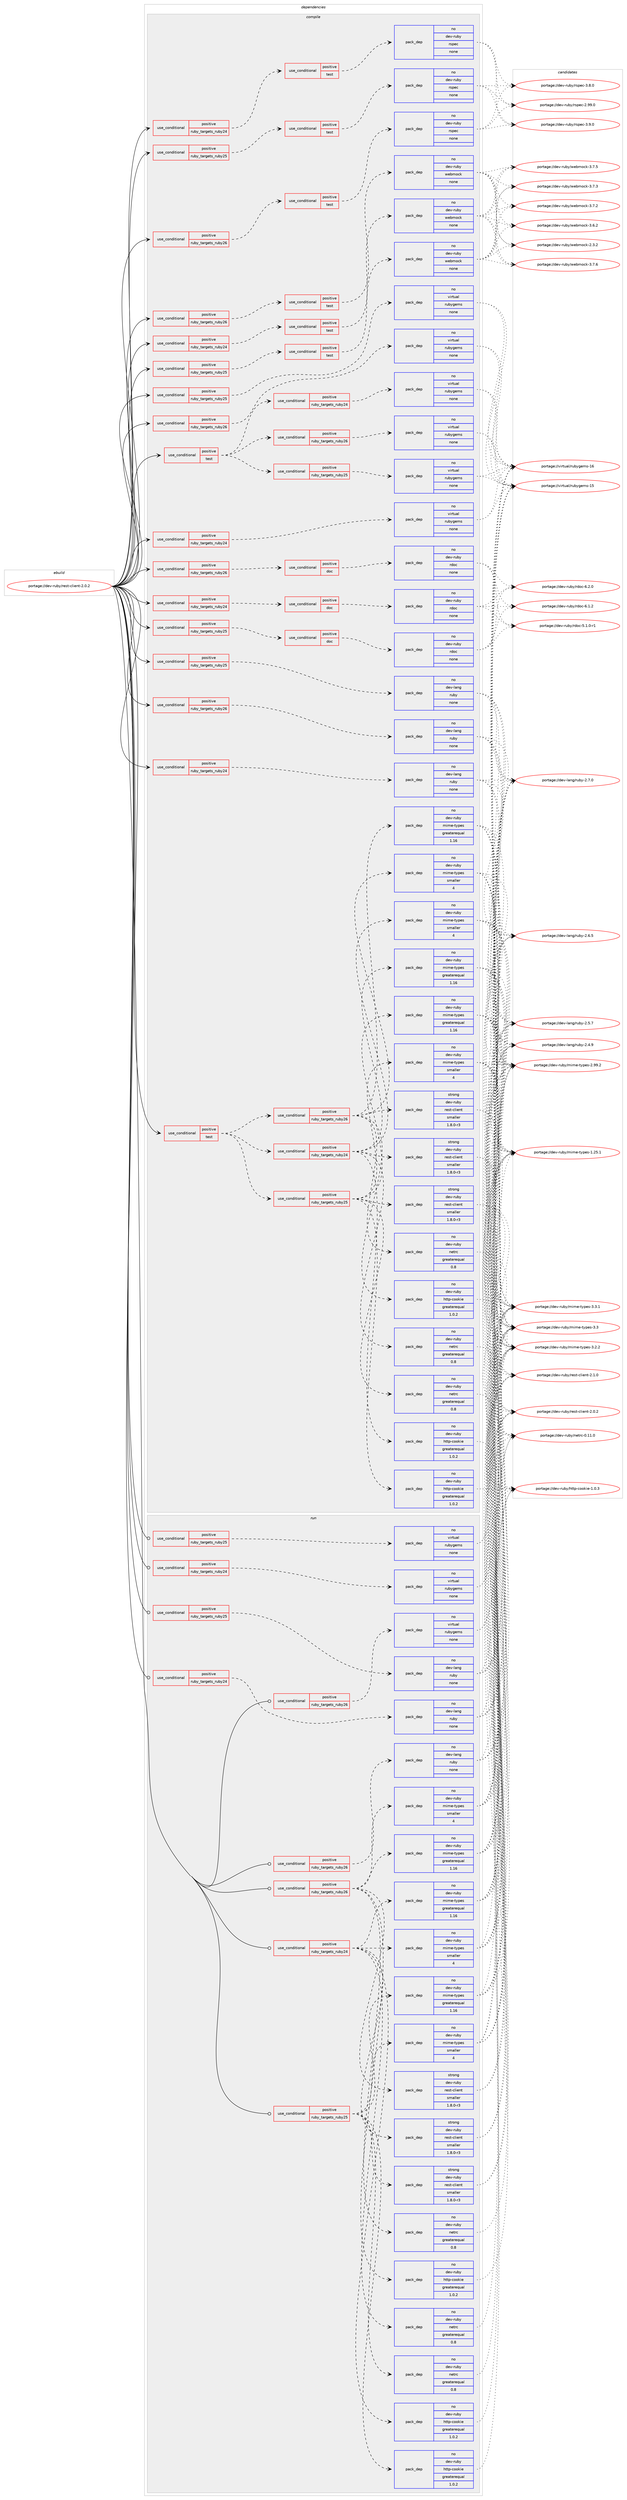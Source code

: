 digraph prolog {

# *************
# Graph options
# *************

newrank=true;
concentrate=true;
compound=true;
graph [rankdir=LR,fontname=Helvetica,fontsize=10,ranksep=1.5];#, ranksep=2.5, nodesep=0.2];
edge  [arrowhead=vee];
node  [fontname=Helvetica,fontsize=10];

# **********
# The ebuild
# **********

subgraph cluster_leftcol {
color=gray;
rank=same;
label=<<i>ebuild</i>>;
id [label="portage://dev-ruby/rest-client-2.0.2", color=red, width=4, href="../dev-ruby/rest-client-2.0.2.svg"];
}

# ****************
# The dependencies
# ****************

subgraph cluster_midcol {
color=gray;
label=<<i>dependencies</i>>;
subgraph cluster_compile {
fillcolor="#eeeeee";
style=filled;
label=<<i>compile</i>>;
subgraph cond75450 {
dependency332941 [label=<<TABLE BORDER="0" CELLBORDER="1" CELLSPACING="0" CELLPADDING="4"><TR><TD ROWSPAN="3" CELLPADDING="10">use_conditional</TD></TR><TR><TD>positive</TD></TR><TR><TD>ruby_targets_ruby24</TD></TR></TABLE>>, shape=none, color=red];
subgraph cond75451 {
dependency332942 [label=<<TABLE BORDER="0" CELLBORDER="1" CELLSPACING="0" CELLPADDING="4"><TR><TD ROWSPAN="3" CELLPADDING="10">use_conditional</TD></TR><TR><TD>positive</TD></TR><TR><TD>doc</TD></TR></TABLE>>, shape=none, color=red];
subgraph pack252744 {
dependency332943 [label=<<TABLE BORDER="0" CELLBORDER="1" CELLSPACING="0" CELLPADDING="4" WIDTH="220"><TR><TD ROWSPAN="6" CELLPADDING="30">pack_dep</TD></TR><TR><TD WIDTH="110">no</TD></TR><TR><TD>dev-ruby</TD></TR><TR><TD>rdoc</TD></TR><TR><TD>none</TD></TR><TR><TD></TD></TR></TABLE>>, shape=none, color=blue];
}
dependency332942:e -> dependency332943:w [weight=20,style="dashed",arrowhead="vee"];
}
dependency332941:e -> dependency332942:w [weight=20,style="dashed",arrowhead="vee"];
}
id:e -> dependency332941:w [weight=20,style="solid",arrowhead="vee"];
subgraph cond75452 {
dependency332944 [label=<<TABLE BORDER="0" CELLBORDER="1" CELLSPACING="0" CELLPADDING="4"><TR><TD ROWSPAN="3" CELLPADDING="10">use_conditional</TD></TR><TR><TD>positive</TD></TR><TR><TD>ruby_targets_ruby24</TD></TR></TABLE>>, shape=none, color=red];
subgraph cond75453 {
dependency332945 [label=<<TABLE BORDER="0" CELLBORDER="1" CELLSPACING="0" CELLPADDING="4"><TR><TD ROWSPAN="3" CELLPADDING="10">use_conditional</TD></TR><TR><TD>positive</TD></TR><TR><TD>test</TD></TR></TABLE>>, shape=none, color=red];
subgraph pack252745 {
dependency332946 [label=<<TABLE BORDER="0" CELLBORDER="1" CELLSPACING="0" CELLPADDING="4" WIDTH="220"><TR><TD ROWSPAN="6" CELLPADDING="30">pack_dep</TD></TR><TR><TD WIDTH="110">no</TD></TR><TR><TD>dev-ruby</TD></TR><TR><TD>rspec</TD></TR><TR><TD>none</TD></TR><TR><TD></TD></TR></TABLE>>, shape=none, color=blue];
}
dependency332945:e -> dependency332946:w [weight=20,style="dashed",arrowhead="vee"];
}
dependency332944:e -> dependency332945:w [weight=20,style="dashed",arrowhead="vee"];
}
id:e -> dependency332944:w [weight=20,style="solid",arrowhead="vee"];
subgraph cond75454 {
dependency332947 [label=<<TABLE BORDER="0" CELLBORDER="1" CELLSPACING="0" CELLPADDING="4"><TR><TD ROWSPAN="3" CELLPADDING="10">use_conditional</TD></TR><TR><TD>positive</TD></TR><TR><TD>ruby_targets_ruby24</TD></TR></TABLE>>, shape=none, color=red];
subgraph cond75455 {
dependency332948 [label=<<TABLE BORDER="0" CELLBORDER="1" CELLSPACING="0" CELLPADDING="4"><TR><TD ROWSPAN="3" CELLPADDING="10">use_conditional</TD></TR><TR><TD>positive</TD></TR><TR><TD>test</TD></TR></TABLE>>, shape=none, color=red];
subgraph pack252746 {
dependency332949 [label=<<TABLE BORDER="0" CELLBORDER="1" CELLSPACING="0" CELLPADDING="4" WIDTH="220"><TR><TD ROWSPAN="6" CELLPADDING="30">pack_dep</TD></TR><TR><TD WIDTH="110">no</TD></TR><TR><TD>dev-ruby</TD></TR><TR><TD>webmock</TD></TR><TR><TD>none</TD></TR><TR><TD></TD></TR></TABLE>>, shape=none, color=blue];
}
dependency332948:e -> dependency332949:w [weight=20,style="dashed",arrowhead="vee"];
}
dependency332947:e -> dependency332948:w [weight=20,style="dashed",arrowhead="vee"];
}
id:e -> dependency332947:w [weight=20,style="solid",arrowhead="vee"];
subgraph cond75456 {
dependency332950 [label=<<TABLE BORDER="0" CELLBORDER="1" CELLSPACING="0" CELLPADDING="4"><TR><TD ROWSPAN="3" CELLPADDING="10">use_conditional</TD></TR><TR><TD>positive</TD></TR><TR><TD>ruby_targets_ruby24</TD></TR></TABLE>>, shape=none, color=red];
subgraph pack252747 {
dependency332951 [label=<<TABLE BORDER="0" CELLBORDER="1" CELLSPACING="0" CELLPADDING="4" WIDTH="220"><TR><TD ROWSPAN="6" CELLPADDING="30">pack_dep</TD></TR><TR><TD WIDTH="110">no</TD></TR><TR><TD>dev-lang</TD></TR><TR><TD>ruby</TD></TR><TR><TD>none</TD></TR><TR><TD></TD></TR></TABLE>>, shape=none, color=blue];
}
dependency332950:e -> dependency332951:w [weight=20,style="dashed",arrowhead="vee"];
}
id:e -> dependency332950:w [weight=20,style="solid",arrowhead="vee"];
subgraph cond75457 {
dependency332952 [label=<<TABLE BORDER="0" CELLBORDER="1" CELLSPACING="0" CELLPADDING="4"><TR><TD ROWSPAN="3" CELLPADDING="10">use_conditional</TD></TR><TR><TD>positive</TD></TR><TR><TD>ruby_targets_ruby24</TD></TR></TABLE>>, shape=none, color=red];
subgraph pack252748 {
dependency332953 [label=<<TABLE BORDER="0" CELLBORDER="1" CELLSPACING="0" CELLPADDING="4" WIDTH="220"><TR><TD ROWSPAN="6" CELLPADDING="30">pack_dep</TD></TR><TR><TD WIDTH="110">no</TD></TR><TR><TD>virtual</TD></TR><TR><TD>rubygems</TD></TR><TR><TD>none</TD></TR><TR><TD></TD></TR></TABLE>>, shape=none, color=blue];
}
dependency332952:e -> dependency332953:w [weight=20,style="dashed",arrowhead="vee"];
}
id:e -> dependency332952:w [weight=20,style="solid",arrowhead="vee"];
subgraph cond75458 {
dependency332954 [label=<<TABLE BORDER="0" CELLBORDER="1" CELLSPACING="0" CELLPADDING="4"><TR><TD ROWSPAN="3" CELLPADDING="10">use_conditional</TD></TR><TR><TD>positive</TD></TR><TR><TD>ruby_targets_ruby25</TD></TR></TABLE>>, shape=none, color=red];
subgraph cond75459 {
dependency332955 [label=<<TABLE BORDER="0" CELLBORDER="1" CELLSPACING="0" CELLPADDING="4"><TR><TD ROWSPAN="3" CELLPADDING="10">use_conditional</TD></TR><TR><TD>positive</TD></TR><TR><TD>doc</TD></TR></TABLE>>, shape=none, color=red];
subgraph pack252749 {
dependency332956 [label=<<TABLE BORDER="0" CELLBORDER="1" CELLSPACING="0" CELLPADDING="4" WIDTH="220"><TR><TD ROWSPAN="6" CELLPADDING="30">pack_dep</TD></TR><TR><TD WIDTH="110">no</TD></TR><TR><TD>dev-ruby</TD></TR><TR><TD>rdoc</TD></TR><TR><TD>none</TD></TR><TR><TD></TD></TR></TABLE>>, shape=none, color=blue];
}
dependency332955:e -> dependency332956:w [weight=20,style="dashed",arrowhead="vee"];
}
dependency332954:e -> dependency332955:w [weight=20,style="dashed",arrowhead="vee"];
}
id:e -> dependency332954:w [weight=20,style="solid",arrowhead="vee"];
subgraph cond75460 {
dependency332957 [label=<<TABLE BORDER="0" CELLBORDER="1" CELLSPACING="0" CELLPADDING="4"><TR><TD ROWSPAN="3" CELLPADDING="10">use_conditional</TD></TR><TR><TD>positive</TD></TR><TR><TD>ruby_targets_ruby25</TD></TR></TABLE>>, shape=none, color=red];
subgraph cond75461 {
dependency332958 [label=<<TABLE BORDER="0" CELLBORDER="1" CELLSPACING="0" CELLPADDING="4"><TR><TD ROWSPAN="3" CELLPADDING="10">use_conditional</TD></TR><TR><TD>positive</TD></TR><TR><TD>test</TD></TR></TABLE>>, shape=none, color=red];
subgraph pack252750 {
dependency332959 [label=<<TABLE BORDER="0" CELLBORDER="1" CELLSPACING="0" CELLPADDING="4" WIDTH="220"><TR><TD ROWSPAN="6" CELLPADDING="30">pack_dep</TD></TR><TR><TD WIDTH="110">no</TD></TR><TR><TD>dev-ruby</TD></TR><TR><TD>rspec</TD></TR><TR><TD>none</TD></TR><TR><TD></TD></TR></TABLE>>, shape=none, color=blue];
}
dependency332958:e -> dependency332959:w [weight=20,style="dashed",arrowhead="vee"];
}
dependency332957:e -> dependency332958:w [weight=20,style="dashed",arrowhead="vee"];
}
id:e -> dependency332957:w [weight=20,style="solid",arrowhead="vee"];
subgraph cond75462 {
dependency332960 [label=<<TABLE BORDER="0" CELLBORDER="1" CELLSPACING="0" CELLPADDING="4"><TR><TD ROWSPAN="3" CELLPADDING="10">use_conditional</TD></TR><TR><TD>positive</TD></TR><TR><TD>ruby_targets_ruby25</TD></TR></TABLE>>, shape=none, color=red];
subgraph cond75463 {
dependency332961 [label=<<TABLE BORDER="0" CELLBORDER="1" CELLSPACING="0" CELLPADDING="4"><TR><TD ROWSPAN="3" CELLPADDING="10">use_conditional</TD></TR><TR><TD>positive</TD></TR><TR><TD>test</TD></TR></TABLE>>, shape=none, color=red];
subgraph pack252751 {
dependency332962 [label=<<TABLE BORDER="0" CELLBORDER="1" CELLSPACING="0" CELLPADDING="4" WIDTH="220"><TR><TD ROWSPAN="6" CELLPADDING="30">pack_dep</TD></TR><TR><TD WIDTH="110">no</TD></TR><TR><TD>dev-ruby</TD></TR><TR><TD>webmock</TD></TR><TR><TD>none</TD></TR><TR><TD></TD></TR></TABLE>>, shape=none, color=blue];
}
dependency332961:e -> dependency332962:w [weight=20,style="dashed",arrowhead="vee"];
}
dependency332960:e -> dependency332961:w [weight=20,style="dashed",arrowhead="vee"];
}
id:e -> dependency332960:w [weight=20,style="solid",arrowhead="vee"];
subgraph cond75464 {
dependency332963 [label=<<TABLE BORDER="0" CELLBORDER="1" CELLSPACING="0" CELLPADDING="4"><TR><TD ROWSPAN="3" CELLPADDING="10">use_conditional</TD></TR><TR><TD>positive</TD></TR><TR><TD>ruby_targets_ruby25</TD></TR></TABLE>>, shape=none, color=red];
subgraph pack252752 {
dependency332964 [label=<<TABLE BORDER="0" CELLBORDER="1" CELLSPACING="0" CELLPADDING="4" WIDTH="220"><TR><TD ROWSPAN="6" CELLPADDING="30">pack_dep</TD></TR><TR><TD WIDTH="110">no</TD></TR><TR><TD>dev-lang</TD></TR><TR><TD>ruby</TD></TR><TR><TD>none</TD></TR><TR><TD></TD></TR></TABLE>>, shape=none, color=blue];
}
dependency332963:e -> dependency332964:w [weight=20,style="dashed",arrowhead="vee"];
}
id:e -> dependency332963:w [weight=20,style="solid",arrowhead="vee"];
subgraph cond75465 {
dependency332965 [label=<<TABLE BORDER="0" CELLBORDER="1" CELLSPACING="0" CELLPADDING="4"><TR><TD ROWSPAN="3" CELLPADDING="10">use_conditional</TD></TR><TR><TD>positive</TD></TR><TR><TD>ruby_targets_ruby25</TD></TR></TABLE>>, shape=none, color=red];
subgraph pack252753 {
dependency332966 [label=<<TABLE BORDER="0" CELLBORDER="1" CELLSPACING="0" CELLPADDING="4" WIDTH="220"><TR><TD ROWSPAN="6" CELLPADDING="30">pack_dep</TD></TR><TR><TD WIDTH="110">no</TD></TR><TR><TD>virtual</TD></TR><TR><TD>rubygems</TD></TR><TR><TD>none</TD></TR><TR><TD></TD></TR></TABLE>>, shape=none, color=blue];
}
dependency332965:e -> dependency332966:w [weight=20,style="dashed",arrowhead="vee"];
}
id:e -> dependency332965:w [weight=20,style="solid",arrowhead="vee"];
subgraph cond75466 {
dependency332967 [label=<<TABLE BORDER="0" CELLBORDER="1" CELLSPACING="0" CELLPADDING="4"><TR><TD ROWSPAN="3" CELLPADDING="10">use_conditional</TD></TR><TR><TD>positive</TD></TR><TR><TD>ruby_targets_ruby26</TD></TR></TABLE>>, shape=none, color=red];
subgraph cond75467 {
dependency332968 [label=<<TABLE BORDER="0" CELLBORDER="1" CELLSPACING="0" CELLPADDING="4"><TR><TD ROWSPAN="3" CELLPADDING="10">use_conditional</TD></TR><TR><TD>positive</TD></TR><TR><TD>doc</TD></TR></TABLE>>, shape=none, color=red];
subgraph pack252754 {
dependency332969 [label=<<TABLE BORDER="0" CELLBORDER="1" CELLSPACING="0" CELLPADDING="4" WIDTH="220"><TR><TD ROWSPAN="6" CELLPADDING="30">pack_dep</TD></TR><TR><TD WIDTH="110">no</TD></TR><TR><TD>dev-ruby</TD></TR><TR><TD>rdoc</TD></TR><TR><TD>none</TD></TR><TR><TD></TD></TR></TABLE>>, shape=none, color=blue];
}
dependency332968:e -> dependency332969:w [weight=20,style="dashed",arrowhead="vee"];
}
dependency332967:e -> dependency332968:w [weight=20,style="dashed",arrowhead="vee"];
}
id:e -> dependency332967:w [weight=20,style="solid",arrowhead="vee"];
subgraph cond75468 {
dependency332970 [label=<<TABLE BORDER="0" CELLBORDER="1" CELLSPACING="0" CELLPADDING="4"><TR><TD ROWSPAN="3" CELLPADDING="10">use_conditional</TD></TR><TR><TD>positive</TD></TR><TR><TD>ruby_targets_ruby26</TD></TR></TABLE>>, shape=none, color=red];
subgraph cond75469 {
dependency332971 [label=<<TABLE BORDER="0" CELLBORDER="1" CELLSPACING="0" CELLPADDING="4"><TR><TD ROWSPAN="3" CELLPADDING="10">use_conditional</TD></TR><TR><TD>positive</TD></TR><TR><TD>test</TD></TR></TABLE>>, shape=none, color=red];
subgraph pack252755 {
dependency332972 [label=<<TABLE BORDER="0" CELLBORDER="1" CELLSPACING="0" CELLPADDING="4" WIDTH="220"><TR><TD ROWSPAN="6" CELLPADDING="30">pack_dep</TD></TR><TR><TD WIDTH="110">no</TD></TR><TR><TD>dev-ruby</TD></TR><TR><TD>rspec</TD></TR><TR><TD>none</TD></TR><TR><TD></TD></TR></TABLE>>, shape=none, color=blue];
}
dependency332971:e -> dependency332972:w [weight=20,style="dashed",arrowhead="vee"];
}
dependency332970:e -> dependency332971:w [weight=20,style="dashed",arrowhead="vee"];
}
id:e -> dependency332970:w [weight=20,style="solid",arrowhead="vee"];
subgraph cond75470 {
dependency332973 [label=<<TABLE BORDER="0" CELLBORDER="1" CELLSPACING="0" CELLPADDING="4"><TR><TD ROWSPAN="3" CELLPADDING="10">use_conditional</TD></TR><TR><TD>positive</TD></TR><TR><TD>ruby_targets_ruby26</TD></TR></TABLE>>, shape=none, color=red];
subgraph cond75471 {
dependency332974 [label=<<TABLE BORDER="0" CELLBORDER="1" CELLSPACING="0" CELLPADDING="4"><TR><TD ROWSPAN="3" CELLPADDING="10">use_conditional</TD></TR><TR><TD>positive</TD></TR><TR><TD>test</TD></TR></TABLE>>, shape=none, color=red];
subgraph pack252756 {
dependency332975 [label=<<TABLE BORDER="0" CELLBORDER="1" CELLSPACING="0" CELLPADDING="4" WIDTH="220"><TR><TD ROWSPAN="6" CELLPADDING="30">pack_dep</TD></TR><TR><TD WIDTH="110">no</TD></TR><TR><TD>dev-ruby</TD></TR><TR><TD>webmock</TD></TR><TR><TD>none</TD></TR><TR><TD></TD></TR></TABLE>>, shape=none, color=blue];
}
dependency332974:e -> dependency332975:w [weight=20,style="dashed",arrowhead="vee"];
}
dependency332973:e -> dependency332974:w [weight=20,style="dashed",arrowhead="vee"];
}
id:e -> dependency332973:w [weight=20,style="solid",arrowhead="vee"];
subgraph cond75472 {
dependency332976 [label=<<TABLE BORDER="0" CELLBORDER="1" CELLSPACING="0" CELLPADDING="4"><TR><TD ROWSPAN="3" CELLPADDING="10">use_conditional</TD></TR><TR><TD>positive</TD></TR><TR><TD>ruby_targets_ruby26</TD></TR></TABLE>>, shape=none, color=red];
subgraph pack252757 {
dependency332977 [label=<<TABLE BORDER="0" CELLBORDER="1" CELLSPACING="0" CELLPADDING="4" WIDTH="220"><TR><TD ROWSPAN="6" CELLPADDING="30">pack_dep</TD></TR><TR><TD WIDTH="110">no</TD></TR><TR><TD>dev-lang</TD></TR><TR><TD>ruby</TD></TR><TR><TD>none</TD></TR><TR><TD></TD></TR></TABLE>>, shape=none, color=blue];
}
dependency332976:e -> dependency332977:w [weight=20,style="dashed",arrowhead="vee"];
}
id:e -> dependency332976:w [weight=20,style="solid",arrowhead="vee"];
subgraph cond75473 {
dependency332978 [label=<<TABLE BORDER="0" CELLBORDER="1" CELLSPACING="0" CELLPADDING="4"><TR><TD ROWSPAN="3" CELLPADDING="10">use_conditional</TD></TR><TR><TD>positive</TD></TR><TR><TD>ruby_targets_ruby26</TD></TR></TABLE>>, shape=none, color=red];
subgraph pack252758 {
dependency332979 [label=<<TABLE BORDER="0" CELLBORDER="1" CELLSPACING="0" CELLPADDING="4" WIDTH="220"><TR><TD ROWSPAN="6" CELLPADDING="30">pack_dep</TD></TR><TR><TD WIDTH="110">no</TD></TR><TR><TD>virtual</TD></TR><TR><TD>rubygems</TD></TR><TR><TD>none</TD></TR><TR><TD></TD></TR></TABLE>>, shape=none, color=blue];
}
dependency332978:e -> dependency332979:w [weight=20,style="dashed",arrowhead="vee"];
}
id:e -> dependency332978:w [weight=20,style="solid",arrowhead="vee"];
subgraph cond75474 {
dependency332980 [label=<<TABLE BORDER="0" CELLBORDER="1" CELLSPACING="0" CELLPADDING="4"><TR><TD ROWSPAN="3" CELLPADDING="10">use_conditional</TD></TR><TR><TD>positive</TD></TR><TR><TD>test</TD></TR></TABLE>>, shape=none, color=red];
subgraph cond75475 {
dependency332981 [label=<<TABLE BORDER="0" CELLBORDER="1" CELLSPACING="0" CELLPADDING="4"><TR><TD ROWSPAN="3" CELLPADDING="10">use_conditional</TD></TR><TR><TD>positive</TD></TR><TR><TD>ruby_targets_ruby24</TD></TR></TABLE>>, shape=none, color=red];
subgraph pack252759 {
dependency332982 [label=<<TABLE BORDER="0" CELLBORDER="1" CELLSPACING="0" CELLPADDING="4" WIDTH="220"><TR><TD ROWSPAN="6" CELLPADDING="30">pack_dep</TD></TR><TR><TD WIDTH="110">no</TD></TR><TR><TD>dev-ruby</TD></TR><TR><TD>http-cookie</TD></TR><TR><TD>greaterequal</TD></TR><TR><TD>1.0.2</TD></TR></TABLE>>, shape=none, color=blue];
}
dependency332981:e -> dependency332982:w [weight=20,style="dashed",arrowhead="vee"];
subgraph pack252760 {
dependency332983 [label=<<TABLE BORDER="0" CELLBORDER="1" CELLSPACING="0" CELLPADDING="4" WIDTH="220"><TR><TD ROWSPAN="6" CELLPADDING="30">pack_dep</TD></TR><TR><TD WIDTH="110">no</TD></TR><TR><TD>dev-ruby</TD></TR><TR><TD>mime-types</TD></TR><TR><TD>greaterequal</TD></TR><TR><TD>1.16</TD></TR></TABLE>>, shape=none, color=blue];
}
dependency332981:e -> dependency332983:w [weight=20,style="dashed",arrowhead="vee"];
subgraph pack252761 {
dependency332984 [label=<<TABLE BORDER="0" CELLBORDER="1" CELLSPACING="0" CELLPADDING="4" WIDTH="220"><TR><TD ROWSPAN="6" CELLPADDING="30">pack_dep</TD></TR><TR><TD WIDTH="110">no</TD></TR><TR><TD>dev-ruby</TD></TR><TR><TD>mime-types</TD></TR><TR><TD>smaller</TD></TR><TR><TD>4</TD></TR></TABLE>>, shape=none, color=blue];
}
dependency332981:e -> dependency332984:w [weight=20,style="dashed",arrowhead="vee"];
subgraph pack252762 {
dependency332985 [label=<<TABLE BORDER="0" CELLBORDER="1" CELLSPACING="0" CELLPADDING="4" WIDTH="220"><TR><TD ROWSPAN="6" CELLPADDING="30">pack_dep</TD></TR><TR><TD WIDTH="110">no</TD></TR><TR><TD>dev-ruby</TD></TR><TR><TD>netrc</TD></TR><TR><TD>greaterequal</TD></TR><TR><TD>0.8</TD></TR></TABLE>>, shape=none, color=blue];
}
dependency332981:e -> dependency332985:w [weight=20,style="dashed",arrowhead="vee"];
subgraph pack252763 {
dependency332986 [label=<<TABLE BORDER="0" CELLBORDER="1" CELLSPACING="0" CELLPADDING="4" WIDTH="220"><TR><TD ROWSPAN="6" CELLPADDING="30">pack_dep</TD></TR><TR><TD WIDTH="110">strong</TD></TR><TR><TD>dev-ruby</TD></TR><TR><TD>rest-client</TD></TR><TR><TD>smaller</TD></TR><TR><TD>1.8.0-r3</TD></TR></TABLE>>, shape=none, color=blue];
}
dependency332981:e -> dependency332986:w [weight=20,style="dashed",arrowhead="vee"];
}
dependency332980:e -> dependency332981:w [weight=20,style="dashed",arrowhead="vee"];
subgraph cond75476 {
dependency332987 [label=<<TABLE BORDER="0" CELLBORDER="1" CELLSPACING="0" CELLPADDING="4"><TR><TD ROWSPAN="3" CELLPADDING="10">use_conditional</TD></TR><TR><TD>positive</TD></TR><TR><TD>ruby_targets_ruby25</TD></TR></TABLE>>, shape=none, color=red];
subgraph pack252764 {
dependency332988 [label=<<TABLE BORDER="0" CELLBORDER="1" CELLSPACING="0" CELLPADDING="4" WIDTH="220"><TR><TD ROWSPAN="6" CELLPADDING="30">pack_dep</TD></TR><TR><TD WIDTH="110">no</TD></TR><TR><TD>dev-ruby</TD></TR><TR><TD>http-cookie</TD></TR><TR><TD>greaterequal</TD></TR><TR><TD>1.0.2</TD></TR></TABLE>>, shape=none, color=blue];
}
dependency332987:e -> dependency332988:w [weight=20,style="dashed",arrowhead="vee"];
subgraph pack252765 {
dependency332989 [label=<<TABLE BORDER="0" CELLBORDER="1" CELLSPACING="0" CELLPADDING="4" WIDTH="220"><TR><TD ROWSPAN="6" CELLPADDING="30">pack_dep</TD></TR><TR><TD WIDTH="110">no</TD></TR><TR><TD>dev-ruby</TD></TR><TR><TD>mime-types</TD></TR><TR><TD>greaterequal</TD></TR><TR><TD>1.16</TD></TR></TABLE>>, shape=none, color=blue];
}
dependency332987:e -> dependency332989:w [weight=20,style="dashed",arrowhead="vee"];
subgraph pack252766 {
dependency332990 [label=<<TABLE BORDER="0" CELLBORDER="1" CELLSPACING="0" CELLPADDING="4" WIDTH="220"><TR><TD ROWSPAN="6" CELLPADDING="30">pack_dep</TD></TR><TR><TD WIDTH="110">no</TD></TR><TR><TD>dev-ruby</TD></TR><TR><TD>mime-types</TD></TR><TR><TD>smaller</TD></TR><TR><TD>4</TD></TR></TABLE>>, shape=none, color=blue];
}
dependency332987:e -> dependency332990:w [weight=20,style="dashed",arrowhead="vee"];
subgraph pack252767 {
dependency332991 [label=<<TABLE BORDER="0" CELLBORDER="1" CELLSPACING="0" CELLPADDING="4" WIDTH="220"><TR><TD ROWSPAN="6" CELLPADDING="30">pack_dep</TD></TR><TR><TD WIDTH="110">no</TD></TR><TR><TD>dev-ruby</TD></TR><TR><TD>netrc</TD></TR><TR><TD>greaterequal</TD></TR><TR><TD>0.8</TD></TR></TABLE>>, shape=none, color=blue];
}
dependency332987:e -> dependency332991:w [weight=20,style="dashed",arrowhead="vee"];
subgraph pack252768 {
dependency332992 [label=<<TABLE BORDER="0" CELLBORDER="1" CELLSPACING="0" CELLPADDING="4" WIDTH="220"><TR><TD ROWSPAN="6" CELLPADDING="30">pack_dep</TD></TR><TR><TD WIDTH="110">strong</TD></TR><TR><TD>dev-ruby</TD></TR><TR><TD>rest-client</TD></TR><TR><TD>smaller</TD></TR><TR><TD>1.8.0-r3</TD></TR></TABLE>>, shape=none, color=blue];
}
dependency332987:e -> dependency332992:w [weight=20,style="dashed",arrowhead="vee"];
}
dependency332980:e -> dependency332987:w [weight=20,style="dashed",arrowhead="vee"];
subgraph cond75477 {
dependency332993 [label=<<TABLE BORDER="0" CELLBORDER="1" CELLSPACING="0" CELLPADDING="4"><TR><TD ROWSPAN="3" CELLPADDING="10">use_conditional</TD></TR><TR><TD>positive</TD></TR><TR><TD>ruby_targets_ruby26</TD></TR></TABLE>>, shape=none, color=red];
subgraph pack252769 {
dependency332994 [label=<<TABLE BORDER="0" CELLBORDER="1" CELLSPACING="0" CELLPADDING="4" WIDTH="220"><TR><TD ROWSPAN="6" CELLPADDING="30">pack_dep</TD></TR><TR><TD WIDTH="110">no</TD></TR><TR><TD>dev-ruby</TD></TR><TR><TD>http-cookie</TD></TR><TR><TD>greaterequal</TD></TR><TR><TD>1.0.2</TD></TR></TABLE>>, shape=none, color=blue];
}
dependency332993:e -> dependency332994:w [weight=20,style="dashed",arrowhead="vee"];
subgraph pack252770 {
dependency332995 [label=<<TABLE BORDER="0" CELLBORDER="1" CELLSPACING="0" CELLPADDING="4" WIDTH="220"><TR><TD ROWSPAN="6" CELLPADDING="30">pack_dep</TD></TR><TR><TD WIDTH="110">no</TD></TR><TR><TD>dev-ruby</TD></TR><TR><TD>mime-types</TD></TR><TR><TD>greaterequal</TD></TR><TR><TD>1.16</TD></TR></TABLE>>, shape=none, color=blue];
}
dependency332993:e -> dependency332995:w [weight=20,style="dashed",arrowhead="vee"];
subgraph pack252771 {
dependency332996 [label=<<TABLE BORDER="0" CELLBORDER="1" CELLSPACING="0" CELLPADDING="4" WIDTH="220"><TR><TD ROWSPAN="6" CELLPADDING="30">pack_dep</TD></TR><TR><TD WIDTH="110">no</TD></TR><TR><TD>dev-ruby</TD></TR><TR><TD>mime-types</TD></TR><TR><TD>smaller</TD></TR><TR><TD>4</TD></TR></TABLE>>, shape=none, color=blue];
}
dependency332993:e -> dependency332996:w [weight=20,style="dashed",arrowhead="vee"];
subgraph pack252772 {
dependency332997 [label=<<TABLE BORDER="0" CELLBORDER="1" CELLSPACING="0" CELLPADDING="4" WIDTH="220"><TR><TD ROWSPAN="6" CELLPADDING="30">pack_dep</TD></TR><TR><TD WIDTH="110">no</TD></TR><TR><TD>dev-ruby</TD></TR><TR><TD>netrc</TD></TR><TR><TD>greaterequal</TD></TR><TR><TD>0.8</TD></TR></TABLE>>, shape=none, color=blue];
}
dependency332993:e -> dependency332997:w [weight=20,style="dashed",arrowhead="vee"];
subgraph pack252773 {
dependency332998 [label=<<TABLE BORDER="0" CELLBORDER="1" CELLSPACING="0" CELLPADDING="4" WIDTH="220"><TR><TD ROWSPAN="6" CELLPADDING="30">pack_dep</TD></TR><TR><TD WIDTH="110">strong</TD></TR><TR><TD>dev-ruby</TD></TR><TR><TD>rest-client</TD></TR><TR><TD>smaller</TD></TR><TR><TD>1.8.0-r3</TD></TR></TABLE>>, shape=none, color=blue];
}
dependency332993:e -> dependency332998:w [weight=20,style="dashed",arrowhead="vee"];
}
dependency332980:e -> dependency332993:w [weight=20,style="dashed",arrowhead="vee"];
}
id:e -> dependency332980:w [weight=20,style="solid",arrowhead="vee"];
subgraph cond75478 {
dependency332999 [label=<<TABLE BORDER="0" CELLBORDER="1" CELLSPACING="0" CELLPADDING="4"><TR><TD ROWSPAN="3" CELLPADDING="10">use_conditional</TD></TR><TR><TD>positive</TD></TR><TR><TD>test</TD></TR></TABLE>>, shape=none, color=red];
subgraph cond75479 {
dependency333000 [label=<<TABLE BORDER="0" CELLBORDER="1" CELLSPACING="0" CELLPADDING="4"><TR><TD ROWSPAN="3" CELLPADDING="10">use_conditional</TD></TR><TR><TD>positive</TD></TR><TR><TD>ruby_targets_ruby24</TD></TR></TABLE>>, shape=none, color=red];
subgraph pack252774 {
dependency333001 [label=<<TABLE BORDER="0" CELLBORDER="1" CELLSPACING="0" CELLPADDING="4" WIDTH="220"><TR><TD ROWSPAN="6" CELLPADDING="30">pack_dep</TD></TR><TR><TD WIDTH="110">no</TD></TR><TR><TD>virtual</TD></TR><TR><TD>rubygems</TD></TR><TR><TD>none</TD></TR><TR><TD></TD></TR></TABLE>>, shape=none, color=blue];
}
dependency333000:e -> dependency333001:w [weight=20,style="dashed",arrowhead="vee"];
}
dependency332999:e -> dependency333000:w [weight=20,style="dashed",arrowhead="vee"];
subgraph cond75480 {
dependency333002 [label=<<TABLE BORDER="0" CELLBORDER="1" CELLSPACING="0" CELLPADDING="4"><TR><TD ROWSPAN="3" CELLPADDING="10">use_conditional</TD></TR><TR><TD>positive</TD></TR><TR><TD>ruby_targets_ruby25</TD></TR></TABLE>>, shape=none, color=red];
subgraph pack252775 {
dependency333003 [label=<<TABLE BORDER="0" CELLBORDER="1" CELLSPACING="0" CELLPADDING="4" WIDTH="220"><TR><TD ROWSPAN="6" CELLPADDING="30">pack_dep</TD></TR><TR><TD WIDTH="110">no</TD></TR><TR><TD>virtual</TD></TR><TR><TD>rubygems</TD></TR><TR><TD>none</TD></TR><TR><TD></TD></TR></TABLE>>, shape=none, color=blue];
}
dependency333002:e -> dependency333003:w [weight=20,style="dashed",arrowhead="vee"];
}
dependency332999:e -> dependency333002:w [weight=20,style="dashed",arrowhead="vee"];
subgraph cond75481 {
dependency333004 [label=<<TABLE BORDER="0" CELLBORDER="1" CELLSPACING="0" CELLPADDING="4"><TR><TD ROWSPAN="3" CELLPADDING="10">use_conditional</TD></TR><TR><TD>positive</TD></TR><TR><TD>ruby_targets_ruby26</TD></TR></TABLE>>, shape=none, color=red];
subgraph pack252776 {
dependency333005 [label=<<TABLE BORDER="0" CELLBORDER="1" CELLSPACING="0" CELLPADDING="4" WIDTH="220"><TR><TD ROWSPAN="6" CELLPADDING="30">pack_dep</TD></TR><TR><TD WIDTH="110">no</TD></TR><TR><TD>virtual</TD></TR><TR><TD>rubygems</TD></TR><TR><TD>none</TD></TR><TR><TD></TD></TR></TABLE>>, shape=none, color=blue];
}
dependency333004:e -> dependency333005:w [weight=20,style="dashed",arrowhead="vee"];
}
dependency332999:e -> dependency333004:w [weight=20,style="dashed",arrowhead="vee"];
}
id:e -> dependency332999:w [weight=20,style="solid",arrowhead="vee"];
}
subgraph cluster_compileandrun {
fillcolor="#eeeeee";
style=filled;
label=<<i>compile and run</i>>;
}
subgraph cluster_run {
fillcolor="#eeeeee";
style=filled;
label=<<i>run</i>>;
subgraph cond75482 {
dependency333006 [label=<<TABLE BORDER="0" CELLBORDER="1" CELLSPACING="0" CELLPADDING="4"><TR><TD ROWSPAN="3" CELLPADDING="10">use_conditional</TD></TR><TR><TD>positive</TD></TR><TR><TD>ruby_targets_ruby24</TD></TR></TABLE>>, shape=none, color=red];
subgraph pack252777 {
dependency333007 [label=<<TABLE BORDER="0" CELLBORDER="1" CELLSPACING="0" CELLPADDING="4" WIDTH="220"><TR><TD ROWSPAN="6" CELLPADDING="30">pack_dep</TD></TR><TR><TD WIDTH="110">no</TD></TR><TR><TD>dev-lang</TD></TR><TR><TD>ruby</TD></TR><TR><TD>none</TD></TR><TR><TD></TD></TR></TABLE>>, shape=none, color=blue];
}
dependency333006:e -> dependency333007:w [weight=20,style="dashed",arrowhead="vee"];
}
id:e -> dependency333006:w [weight=20,style="solid",arrowhead="odot"];
subgraph cond75483 {
dependency333008 [label=<<TABLE BORDER="0" CELLBORDER="1" CELLSPACING="0" CELLPADDING="4"><TR><TD ROWSPAN="3" CELLPADDING="10">use_conditional</TD></TR><TR><TD>positive</TD></TR><TR><TD>ruby_targets_ruby24</TD></TR></TABLE>>, shape=none, color=red];
subgraph pack252778 {
dependency333009 [label=<<TABLE BORDER="0" CELLBORDER="1" CELLSPACING="0" CELLPADDING="4" WIDTH="220"><TR><TD ROWSPAN="6" CELLPADDING="30">pack_dep</TD></TR><TR><TD WIDTH="110">no</TD></TR><TR><TD>dev-ruby</TD></TR><TR><TD>http-cookie</TD></TR><TR><TD>greaterequal</TD></TR><TR><TD>1.0.2</TD></TR></TABLE>>, shape=none, color=blue];
}
dependency333008:e -> dependency333009:w [weight=20,style="dashed",arrowhead="vee"];
subgraph pack252779 {
dependency333010 [label=<<TABLE BORDER="0" CELLBORDER="1" CELLSPACING="0" CELLPADDING="4" WIDTH="220"><TR><TD ROWSPAN="6" CELLPADDING="30">pack_dep</TD></TR><TR><TD WIDTH="110">no</TD></TR><TR><TD>dev-ruby</TD></TR><TR><TD>mime-types</TD></TR><TR><TD>greaterequal</TD></TR><TR><TD>1.16</TD></TR></TABLE>>, shape=none, color=blue];
}
dependency333008:e -> dependency333010:w [weight=20,style="dashed",arrowhead="vee"];
subgraph pack252780 {
dependency333011 [label=<<TABLE BORDER="0" CELLBORDER="1" CELLSPACING="0" CELLPADDING="4" WIDTH="220"><TR><TD ROWSPAN="6" CELLPADDING="30">pack_dep</TD></TR><TR><TD WIDTH="110">no</TD></TR><TR><TD>dev-ruby</TD></TR><TR><TD>mime-types</TD></TR><TR><TD>smaller</TD></TR><TR><TD>4</TD></TR></TABLE>>, shape=none, color=blue];
}
dependency333008:e -> dependency333011:w [weight=20,style="dashed",arrowhead="vee"];
subgraph pack252781 {
dependency333012 [label=<<TABLE BORDER="0" CELLBORDER="1" CELLSPACING="0" CELLPADDING="4" WIDTH="220"><TR><TD ROWSPAN="6" CELLPADDING="30">pack_dep</TD></TR><TR><TD WIDTH="110">no</TD></TR><TR><TD>dev-ruby</TD></TR><TR><TD>netrc</TD></TR><TR><TD>greaterequal</TD></TR><TR><TD>0.8</TD></TR></TABLE>>, shape=none, color=blue];
}
dependency333008:e -> dependency333012:w [weight=20,style="dashed",arrowhead="vee"];
subgraph pack252782 {
dependency333013 [label=<<TABLE BORDER="0" CELLBORDER="1" CELLSPACING="0" CELLPADDING="4" WIDTH="220"><TR><TD ROWSPAN="6" CELLPADDING="30">pack_dep</TD></TR><TR><TD WIDTH="110">strong</TD></TR><TR><TD>dev-ruby</TD></TR><TR><TD>rest-client</TD></TR><TR><TD>smaller</TD></TR><TR><TD>1.8.0-r3</TD></TR></TABLE>>, shape=none, color=blue];
}
dependency333008:e -> dependency333013:w [weight=20,style="dashed",arrowhead="vee"];
}
id:e -> dependency333008:w [weight=20,style="solid",arrowhead="odot"];
subgraph cond75484 {
dependency333014 [label=<<TABLE BORDER="0" CELLBORDER="1" CELLSPACING="0" CELLPADDING="4"><TR><TD ROWSPAN="3" CELLPADDING="10">use_conditional</TD></TR><TR><TD>positive</TD></TR><TR><TD>ruby_targets_ruby24</TD></TR></TABLE>>, shape=none, color=red];
subgraph pack252783 {
dependency333015 [label=<<TABLE BORDER="0" CELLBORDER="1" CELLSPACING="0" CELLPADDING="4" WIDTH="220"><TR><TD ROWSPAN="6" CELLPADDING="30">pack_dep</TD></TR><TR><TD WIDTH="110">no</TD></TR><TR><TD>virtual</TD></TR><TR><TD>rubygems</TD></TR><TR><TD>none</TD></TR><TR><TD></TD></TR></TABLE>>, shape=none, color=blue];
}
dependency333014:e -> dependency333015:w [weight=20,style="dashed",arrowhead="vee"];
}
id:e -> dependency333014:w [weight=20,style="solid",arrowhead="odot"];
subgraph cond75485 {
dependency333016 [label=<<TABLE BORDER="0" CELLBORDER="1" CELLSPACING="0" CELLPADDING="4"><TR><TD ROWSPAN="3" CELLPADDING="10">use_conditional</TD></TR><TR><TD>positive</TD></TR><TR><TD>ruby_targets_ruby25</TD></TR></TABLE>>, shape=none, color=red];
subgraph pack252784 {
dependency333017 [label=<<TABLE BORDER="0" CELLBORDER="1" CELLSPACING="0" CELLPADDING="4" WIDTH="220"><TR><TD ROWSPAN="6" CELLPADDING="30">pack_dep</TD></TR><TR><TD WIDTH="110">no</TD></TR><TR><TD>dev-lang</TD></TR><TR><TD>ruby</TD></TR><TR><TD>none</TD></TR><TR><TD></TD></TR></TABLE>>, shape=none, color=blue];
}
dependency333016:e -> dependency333017:w [weight=20,style="dashed",arrowhead="vee"];
}
id:e -> dependency333016:w [weight=20,style="solid",arrowhead="odot"];
subgraph cond75486 {
dependency333018 [label=<<TABLE BORDER="0" CELLBORDER="1" CELLSPACING="0" CELLPADDING="4"><TR><TD ROWSPAN="3" CELLPADDING="10">use_conditional</TD></TR><TR><TD>positive</TD></TR><TR><TD>ruby_targets_ruby25</TD></TR></TABLE>>, shape=none, color=red];
subgraph pack252785 {
dependency333019 [label=<<TABLE BORDER="0" CELLBORDER="1" CELLSPACING="0" CELLPADDING="4" WIDTH="220"><TR><TD ROWSPAN="6" CELLPADDING="30">pack_dep</TD></TR><TR><TD WIDTH="110">no</TD></TR><TR><TD>dev-ruby</TD></TR><TR><TD>http-cookie</TD></TR><TR><TD>greaterequal</TD></TR><TR><TD>1.0.2</TD></TR></TABLE>>, shape=none, color=blue];
}
dependency333018:e -> dependency333019:w [weight=20,style="dashed",arrowhead="vee"];
subgraph pack252786 {
dependency333020 [label=<<TABLE BORDER="0" CELLBORDER="1" CELLSPACING="0" CELLPADDING="4" WIDTH="220"><TR><TD ROWSPAN="6" CELLPADDING="30">pack_dep</TD></TR><TR><TD WIDTH="110">no</TD></TR><TR><TD>dev-ruby</TD></TR><TR><TD>mime-types</TD></TR><TR><TD>greaterequal</TD></TR><TR><TD>1.16</TD></TR></TABLE>>, shape=none, color=blue];
}
dependency333018:e -> dependency333020:w [weight=20,style="dashed",arrowhead="vee"];
subgraph pack252787 {
dependency333021 [label=<<TABLE BORDER="0" CELLBORDER="1" CELLSPACING="0" CELLPADDING="4" WIDTH="220"><TR><TD ROWSPAN="6" CELLPADDING="30">pack_dep</TD></TR><TR><TD WIDTH="110">no</TD></TR><TR><TD>dev-ruby</TD></TR><TR><TD>mime-types</TD></TR><TR><TD>smaller</TD></TR><TR><TD>4</TD></TR></TABLE>>, shape=none, color=blue];
}
dependency333018:e -> dependency333021:w [weight=20,style="dashed",arrowhead="vee"];
subgraph pack252788 {
dependency333022 [label=<<TABLE BORDER="0" CELLBORDER="1" CELLSPACING="0" CELLPADDING="4" WIDTH="220"><TR><TD ROWSPAN="6" CELLPADDING="30">pack_dep</TD></TR><TR><TD WIDTH="110">no</TD></TR><TR><TD>dev-ruby</TD></TR><TR><TD>netrc</TD></TR><TR><TD>greaterequal</TD></TR><TR><TD>0.8</TD></TR></TABLE>>, shape=none, color=blue];
}
dependency333018:e -> dependency333022:w [weight=20,style="dashed",arrowhead="vee"];
subgraph pack252789 {
dependency333023 [label=<<TABLE BORDER="0" CELLBORDER="1" CELLSPACING="0" CELLPADDING="4" WIDTH="220"><TR><TD ROWSPAN="6" CELLPADDING="30">pack_dep</TD></TR><TR><TD WIDTH="110">strong</TD></TR><TR><TD>dev-ruby</TD></TR><TR><TD>rest-client</TD></TR><TR><TD>smaller</TD></TR><TR><TD>1.8.0-r3</TD></TR></TABLE>>, shape=none, color=blue];
}
dependency333018:e -> dependency333023:w [weight=20,style="dashed",arrowhead="vee"];
}
id:e -> dependency333018:w [weight=20,style="solid",arrowhead="odot"];
subgraph cond75487 {
dependency333024 [label=<<TABLE BORDER="0" CELLBORDER="1" CELLSPACING="0" CELLPADDING="4"><TR><TD ROWSPAN="3" CELLPADDING="10">use_conditional</TD></TR><TR><TD>positive</TD></TR><TR><TD>ruby_targets_ruby25</TD></TR></TABLE>>, shape=none, color=red];
subgraph pack252790 {
dependency333025 [label=<<TABLE BORDER="0" CELLBORDER="1" CELLSPACING="0" CELLPADDING="4" WIDTH="220"><TR><TD ROWSPAN="6" CELLPADDING="30">pack_dep</TD></TR><TR><TD WIDTH="110">no</TD></TR><TR><TD>virtual</TD></TR><TR><TD>rubygems</TD></TR><TR><TD>none</TD></TR><TR><TD></TD></TR></TABLE>>, shape=none, color=blue];
}
dependency333024:e -> dependency333025:w [weight=20,style="dashed",arrowhead="vee"];
}
id:e -> dependency333024:w [weight=20,style="solid",arrowhead="odot"];
subgraph cond75488 {
dependency333026 [label=<<TABLE BORDER="0" CELLBORDER="1" CELLSPACING="0" CELLPADDING="4"><TR><TD ROWSPAN="3" CELLPADDING="10">use_conditional</TD></TR><TR><TD>positive</TD></TR><TR><TD>ruby_targets_ruby26</TD></TR></TABLE>>, shape=none, color=red];
subgraph pack252791 {
dependency333027 [label=<<TABLE BORDER="0" CELLBORDER="1" CELLSPACING="0" CELLPADDING="4" WIDTH="220"><TR><TD ROWSPAN="6" CELLPADDING="30">pack_dep</TD></TR><TR><TD WIDTH="110">no</TD></TR><TR><TD>dev-lang</TD></TR><TR><TD>ruby</TD></TR><TR><TD>none</TD></TR><TR><TD></TD></TR></TABLE>>, shape=none, color=blue];
}
dependency333026:e -> dependency333027:w [weight=20,style="dashed",arrowhead="vee"];
}
id:e -> dependency333026:w [weight=20,style="solid",arrowhead="odot"];
subgraph cond75489 {
dependency333028 [label=<<TABLE BORDER="0" CELLBORDER="1" CELLSPACING="0" CELLPADDING="4"><TR><TD ROWSPAN="3" CELLPADDING="10">use_conditional</TD></TR><TR><TD>positive</TD></TR><TR><TD>ruby_targets_ruby26</TD></TR></TABLE>>, shape=none, color=red];
subgraph pack252792 {
dependency333029 [label=<<TABLE BORDER="0" CELLBORDER="1" CELLSPACING="0" CELLPADDING="4" WIDTH="220"><TR><TD ROWSPAN="6" CELLPADDING="30">pack_dep</TD></TR><TR><TD WIDTH="110">no</TD></TR><TR><TD>dev-ruby</TD></TR><TR><TD>http-cookie</TD></TR><TR><TD>greaterequal</TD></TR><TR><TD>1.0.2</TD></TR></TABLE>>, shape=none, color=blue];
}
dependency333028:e -> dependency333029:w [weight=20,style="dashed",arrowhead="vee"];
subgraph pack252793 {
dependency333030 [label=<<TABLE BORDER="0" CELLBORDER="1" CELLSPACING="0" CELLPADDING="4" WIDTH="220"><TR><TD ROWSPAN="6" CELLPADDING="30">pack_dep</TD></TR><TR><TD WIDTH="110">no</TD></TR><TR><TD>dev-ruby</TD></TR><TR><TD>mime-types</TD></TR><TR><TD>greaterequal</TD></TR><TR><TD>1.16</TD></TR></TABLE>>, shape=none, color=blue];
}
dependency333028:e -> dependency333030:w [weight=20,style="dashed",arrowhead="vee"];
subgraph pack252794 {
dependency333031 [label=<<TABLE BORDER="0" CELLBORDER="1" CELLSPACING="0" CELLPADDING="4" WIDTH="220"><TR><TD ROWSPAN="6" CELLPADDING="30">pack_dep</TD></TR><TR><TD WIDTH="110">no</TD></TR><TR><TD>dev-ruby</TD></TR><TR><TD>mime-types</TD></TR><TR><TD>smaller</TD></TR><TR><TD>4</TD></TR></TABLE>>, shape=none, color=blue];
}
dependency333028:e -> dependency333031:w [weight=20,style="dashed",arrowhead="vee"];
subgraph pack252795 {
dependency333032 [label=<<TABLE BORDER="0" CELLBORDER="1" CELLSPACING="0" CELLPADDING="4" WIDTH="220"><TR><TD ROWSPAN="6" CELLPADDING="30">pack_dep</TD></TR><TR><TD WIDTH="110">no</TD></TR><TR><TD>dev-ruby</TD></TR><TR><TD>netrc</TD></TR><TR><TD>greaterequal</TD></TR><TR><TD>0.8</TD></TR></TABLE>>, shape=none, color=blue];
}
dependency333028:e -> dependency333032:w [weight=20,style="dashed",arrowhead="vee"];
subgraph pack252796 {
dependency333033 [label=<<TABLE BORDER="0" CELLBORDER="1" CELLSPACING="0" CELLPADDING="4" WIDTH="220"><TR><TD ROWSPAN="6" CELLPADDING="30">pack_dep</TD></TR><TR><TD WIDTH="110">strong</TD></TR><TR><TD>dev-ruby</TD></TR><TR><TD>rest-client</TD></TR><TR><TD>smaller</TD></TR><TR><TD>1.8.0-r3</TD></TR></TABLE>>, shape=none, color=blue];
}
dependency333028:e -> dependency333033:w [weight=20,style="dashed",arrowhead="vee"];
}
id:e -> dependency333028:w [weight=20,style="solid",arrowhead="odot"];
subgraph cond75490 {
dependency333034 [label=<<TABLE BORDER="0" CELLBORDER="1" CELLSPACING="0" CELLPADDING="4"><TR><TD ROWSPAN="3" CELLPADDING="10">use_conditional</TD></TR><TR><TD>positive</TD></TR><TR><TD>ruby_targets_ruby26</TD></TR></TABLE>>, shape=none, color=red];
subgraph pack252797 {
dependency333035 [label=<<TABLE BORDER="0" CELLBORDER="1" CELLSPACING="0" CELLPADDING="4" WIDTH="220"><TR><TD ROWSPAN="6" CELLPADDING="30">pack_dep</TD></TR><TR><TD WIDTH="110">no</TD></TR><TR><TD>virtual</TD></TR><TR><TD>rubygems</TD></TR><TR><TD>none</TD></TR><TR><TD></TD></TR></TABLE>>, shape=none, color=blue];
}
dependency333034:e -> dependency333035:w [weight=20,style="dashed",arrowhead="vee"];
}
id:e -> dependency333034:w [weight=20,style="solid",arrowhead="odot"];
}
}

# **************
# The candidates
# **************

subgraph cluster_choices {
rank=same;
color=gray;
label=<<i>candidates</i>>;

subgraph choice252744 {
color=black;
nodesep=1;
choice10010111845114117981214711410011199455446504648 [label="portage://dev-ruby/rdoc-6.2.0", color=red, width=4,href="../dev-ruby/rdoc-6.2.0.svg"];
choice10010111845114117981214711410011199455446494650 [label="portage://dev-ruby/rdoc-6.1.2", color=red, width=4,href="../dev-ruby/rdoc-6.1.2.svg"];
choice100101118451141179812147114100111994553464946484511449 [label="portage://dev-ruby/rdoc-5.1.0-r1", color=red, width=4,href="../dev-ruby/rdoc-5.1.0-r1.svg"];
dependency332943:e -> choice10010111845114117981214711410011199455446504648:w [style=dotted,weight="100"];
dependency332943:e -> choice10010111845114117981214711410011199455446494650:w [style=dotted,weight="100"];
dependency332943:e -> choice100101118451141179812147114100111994553464946484511449:w [style=dotted,weight="100"];
}
subgraph choice252745 {
color=black;
nodesep=1;
choice10010111845114117981214711411511210199455146574648 [label="portage://dev-ruby/rspec-3.9.0", color=red, width=4,href="../dev-ruby/rspec-3.9.0.svg"];
choice10010111845114117981214711411511210199455146564648 [label="portage://dev-ruby/rspec-3.8.0", color=red, width=4,href="../dev-ruby/rspec-3.8.0.svg"];
choice1001011184511411798121471141151121019945504657574648 [label="portage://dev-ruby/rspec-2.99.0", color=red, width=4,href="../dev-ruby/rspec-2.99.0.svg"];
dependency332946:e -> choice10010111845114117981214711411511210199455146574648:w [style=dotted,weight="100"];
dependency332946:e -> choice10010111845114117981214711411511210199455146564648:w [style=dotted,weight="100"];
dependency332946:e -> choice1001011184511411798121471141151121019945504657574648:w [style=dotted,weight="100"];
}
subgraph choice252746 {
color=black;
nodesep=1;
choice1001011184511411798121471191019810911199107455146554654 [label="portage://dev-ruby/webmock-3.7.6", color=red, width=4,href="../dev-ruby/webmock-3.7.6.svg"];
choice1001011184511411798121471191019810911199107455146554653 [label="portage://dev-ruby/webmock-3.7.5", color=red, width=4,href="../dev-ruby/webmock-3.7.5.svg"];
choice1001011184511411798121471191019810911199107455146554651 [label="portage://dev-ruby/webmock-3.7.3", color=red, width=4,href="../dev-ruby/webmock-3.7.3.svg"];
choice1001011184511411798121471191019810911199107455146554650 [label="portage://dev-ruby/webmock-3.7.2", color=red, width=4,href="../dev-ruby/webmock-3.7.2.svg"];
choice1001011184511411798121471191019810911199107455146544650 [label="portage://dev-ruby/webmock-3.6.2", color=red, width=4,href="../dev-ruby/webmock-3.6.2.svg"];
choice1001011184511411798121471191019810911199107455046514650 [label="portage://dev-ruby/webmock-2.3.2", color=red, width=4,href="../dev-ruby/webmock-2.3.2.svg"];
dependency332949:e -> choice1001011184511411798121471191019810911199107455146554654:w [style=dotted,weight="100"];
dependency332949:e -> choice1001011184511411798121471191019810911199107455146554653:w [style=dotted,weight="100"];
dependency332949:e -> choice1001011184511411798121471191019810911199107455146554651:w [style=dotted,weight="100"];
dependency332949:e -> choice1001011184511411798121471191019810911199107455146554650:w [style=dotted,weight="100"];
dependency332949:e -> choice1001011184511411798121471191019810911199107455146544650:w [style=dotted,weight="100"];
dependency332949:e -> choice1001011184511411798121471191019810911199107455046514650:w [style=dotted,weight="100"];
}
subgraph choice252747 {
color=black;
nodesep=1;
choice10010111845108971101034711411798121455046554648 [label="portage://dev-lang/ruby-2.7.0", color=red, width=4,href="../dev-lang/ruby-2.7.0.svg"];
choice10010111845108971101034711411798121455046544653 [label="portage://dev-lang/ruby-2.6.5", color=red, width=4,href="../dev-lang/ruby-2.6.5.svg"];
choice10010111845108971101034711411798121455046534655 [label="portage://dev-lang/ruby-2.5.7", color=red, width=4,href="../dev-lang/ruby-2.5.7.svg"];
choice10010111845108971101034711411798121455046524657 [label="portage://dev-lang/ruby-2.4.9", color=red, width=4,href="../dev-lang/ruby-2.4.9.svg"];
dependency332951:e -> choice10010111845108971101034711411798121455046554648:w [style=dotted,weight="100"];
dependency332951:e -> choice10010111845108971101034711411798121455046544653:w [style=dotted,weight="100"];
dependency332951:e -> choice10010111845108971101034711411798121455046534655:w [style=dotted,weight="100"];
dependency332951:e -> choice10010111845108971101034711411798121455046524657:w [style=dotted,weight="100"];
}
subgraph choice252748 {
color=black;
nodesep=1;
choice118105114116117971084711411798121103101109115454954 [label="portage://virtual/rubygems-16", color=red, width=4,href="../virtual/rubygems-16.svg"];
choice118105114116117971084711411798121103101109115454953 [label="portage://virtual/rubygems-15", color=red, width=4,href="../virtual/rubygems-15.svg"];
dependency332953:e -> choice118105114116117971084711411798121103101109115454954:w [style=dotted,weight="100"];
dependency332953:e -> choice118105114116117971084711411798121103101109115454953:w [style=dotted,weight="100"];
}
subgraph choice252749 {
color=black;
nodesep=1;
choice10010111845114117981214711410011199455446504648 [label="portage://dev-ruby/rdoc-6.2.0", color=red, width=4,href="../dev-ruby/rdoc-6.2.0.svg"];
choice10010111845114117981214711410011199455446494650 [label="portage://dev-ruby/rdoc-6.1.2", color=red, width=4,href="../dev-ruby/rdoc-6.1.2.svg"];
choice100101118451141179812147114100111994553464946484511449 [label="portage://dev-ruby/rdoc-5.1.0-r1", color=red, width=4,href="../dev-ruby/rdoc-5.1.0-r1.svg"];
dependency332956:e -> choice10010111845114117981214711410011199455446504648:w [style=dotted,weight="100"];
dependency332956:e -> choice10010111845114117981214711410011199455446494650:w [style=dotted,weight="100"];
dependency332956:e -> choice100101118451141179812147114100111994553464946484511449:w [style=dotted,weight="100"];
}
subgraph choice252750 {
color=black;
nodesep=1;
choice10010111845114117981214711411511210199455146574648 [label="portage://dev-ruby/rspec-3.9.0", color=red, width=4,href="../dev-ruby/rspec-3.9.0.svg"];
choice10010111845114117981214711411511210199455146564648 [label="portage://dev-ruby/rspec-3.8.0", color=red, width=4,href="../dev-ruby/rspec-3.8.0.svg"];
choice1001011184511411798121471141151121019945504657574648 [label="portage://dev-ruby/rspec-2.99.0", color=red, width=4,href="../dev-ruby/rspec-2.99.0.svg"];
dependency332959:e -> choice10010111845114117981214711411511210199455146574648:w [style=dotted,weight="100"];
dependency332959:e -> choice10010111845114117981214711411511210199455146564648:w [style=dotted,weight="100"];
dependency332959:e -> choice1001011184511411798121471141151121019945504657574648:w [style=dotted,weight="100"];
}
subgraph choice252751 {
color=black;
nodesep=1;
choice1001011184511411798121471191019810911199107455146554654 [label="portage://dev-ruby/webmock-3.7.6", color=red, width=4,href="../dev-ruby/webmock-3.7.6.svg"];
choice1001011184511411798121471191019810911199107455146554653 [label="portage://dev-ruby/webmock-3.7.5", color=red, width=4,href="../dev-ruby/webmock-3.7.5.svg"];
choice1001011184511411798121471191019810911199107455146554651 [label="portage://dev-ruby/webmock-3.7.3", color=red, width=4,href="../dev-ruby/webmock-3.7.3.svg"];
choice1001011184511411798121471191019810911199107455146554650 [label="portage://dev-ruby/webmock-3.7.2", color=red, width=4,href="../dev-ruby/webmock-3.7.2.svg"];
choice1001011184511411798121471191019810911199107455146544650 [label="portage://dev-ruby/webmock-3.6.2", color=red, width=4,href="../dev-ruby/webmock-3.6.2.svg"];
choice1001011184511411798121471191019810911199107455046514650 [label="portage://dev-ruby/webmock-2.3.2", color=red, width=4,href="../dev-ruby/webmock-2.3.2.svg"];
dependency332962:e -> choice1001011184511411798121471191019810911199107455146554654:w [style=dotted,weight="100"];
dependency332962:e -> choice1001011184511411798121471191019810911199107455146554653:w [style=dotted,weight="100"];
dependency332962:e -> choice1001011184511411798121471191019810911199107455146554651:w [style=dotted,weight="100"];
dependency332962:e -> choice1001011184511411798121471191019810911199107455146554650:w [style=dotted,weight="100"];
dependency332962:e -> choice1001011184511411798121471191019810911199107455146544650:w [style=dotted,weight="100"];
dependency332962:e -> choice1001011184511411798121471191019810911199107455046514650:w [style=dotted,weight="100"];
}
subgraph choice252752 {
color=black;
nodesep=1;
choice10010111845108971101034711411798121455046554648 [label="portage://dev-lang/ruby-2.7.0", color=red, width=4,href="../dev-lang/ruby-2.7.0.svg"];
choice10010111845108971101034711411798121455046544653 [label="portage://dev-lang/ruby-2.6.5", color=red, width=4,href="../dev-lang/ruby-2.6.5.svg"];
choice10010111845108971101034711411798121455046534655 [label="portage://dev-lang/ruby-2.5.7", color=red, width=4,href="../dev-lang/ruby-2.5.7.svg"];
choice10010111845108971101034711411798121455046524657 [label="portage://dev-lang/ruby-2.4.9", color=red, width=4,href="../dev-lang/ruby-2.4.9.svg"];
dependency332964:e -> choice10010111845108971101034711411798121455046554648:w [style=dotted,weight="100"];
dependency332964:e -> choice10010111845108971101034711411798121455046544653:w [style=dotted,weight="100"];
dependency332964:e -> choice10010111845108971101034711411798121455046534655:w [style=dotted,weight="100"];
dependency332964:e -> choice10010111845108971101034711411798121455046524657:w [style=dotted,weight="100"];
}
subgraph choice252753 {
color=black;
nodesep=1;
choice118105114116117971084711411798121103101109115454954 [label="portage://virtual/rubygems-16", color=red, width=4,href="../virtual/rubygems-16.svg"];
choice118105114116117971084711411798121103101109115454953 [label="portage://virtual/rubygems-15", color=red, width=4,href="../virtual/rubygems-15.svg"];
dependency332966:e -> choice118105114116117971084711411798121103101109115454954:w [style=dotted,weight="100"];
dependency332966:e -> choice118105114116117971084711411798121103101109115454953:w [style=dotted,weight="100"];
}
subgraph choice252754 {
color=black;
nodesep=1;
choice10010111845114117981214711410011199455446504648 [label="portage://dev-ruby/rdoc-6.2.0", color=red, width=4,href="../dev-ruby/rdoc-6.2.0.svg"];
choice10010111845114117981214711410011199455446494650 [label="portage://dev-ruby/rdoc-6.1.2", color=red, width=4,href="../dev-ruby/rdoc-6.1.2.svg"];
choice100101118451141179812147114100111994553464946484511449 [label="portage://dev-ruby/rdoc-5.1.0-r1", color=red, width=4,href="../dev-ruby/rdoc-5.1.0-r1.svg"];
dependency332969:e -> choice10010111845114117981214711410011199455446504648:w [style=dotted,weight="100"];
dependency332969:e -> choice10010111845114117981214711410011199455446494650:w [style=dotted,weight="100"];
dependency332969:e -> choice100101118451141179812147114100111994553464946484511449:w [style=dotted,weight="100"];
}
subgraph choice252755 {
color=black;
nodesep=1;
choice10010111845114117981214711411511210199455146574648 [label="portage://dev-ruby/rspec-3.9.0", color=red, width=4,href="../dev-ruby/rspec-3.9.0.svg"];
choice10010111845114117981214711411511210199455146564648 [label="portage://dev-ruby/rspec-3.8.0", color=red, width=4,href="../dev-ruby/rspec-3.8.0.svg"];
choice1001011184511411798121471141151121019945504657574648 [label="portage://dev-ruby/rspec-2.99.0", color=red, width=4,href="../dev-ruby/rspec-2.99.0.svg"];
dependency332972:e -> choice10010111845114117981214711411511210199455146574648:w [style=dotted,weight="100"];
dependency332972:e -> choice10010111845114117981214711411511210199455146564648:w [style=dotted,weight="100"];
dependency332972:e -> choice1001011184511411798121471141151121019945504657574648:w [style=dotted,weight="100"];
}
subgraph choice252756 {
color=black;
nodesep=1;
choice1001011184511411798121471191019810911199107455146554654 [label="portage://dev-ruby/webmock-3.7.6", color=red, width=4,href="../dev-ruby/webmock-3.7.6.svg"];
choice1001011184511411798121471191019810911199107455146554653 [label="portage://dev-ruby/webmock-3.7.5", color=red, width=4,href="../dev-ruby/webmock-3.7.5.svg"];
choice1001011184511411798121471191019810911199107455146554651 [label="portage://dev-ruby/webmock-3.7.3", color=red, width=4,href="../dev-ruby/webmock-3.7.3.svg"];
choice1001011184511411798121471191019810911199107455146554650 [label="portage://dev-ruby/webmock-3.7.2", color=red, width=4,href="../dev-ruby/webmock-3.7.2.svg"];
choice1001011184511411798121471191019810911199107455146544650 [label="portage://dev-ruby/webmock-3.6.2", color=red, width=4,href="../dev-ruby/webmock-3.6.2.svg"];
choice1001011184511411798121471191019810911199107455046514650 [label="portage://dev-ruby/webmock-2.3.2", color=red, width=4,href="../dev-ruby/webmock-2.3.2.svg"];
dependency332975:e -> choice1001011184511411798121471191019810911199107455146554654:w [style=dotted,weight="100"];
dependency332975:e -> choice1001011184511411798121471191019810911199107455146554653:w [style=dotted,weight="100"];
dependency332975:e -> choice1001011184511411798121471191019810911199107455146554651:w [style=dotted,weight="100"];
dependency332975:e -> choice1001011184511411798121471191019810911199107455146554650:w [style=dotted,weight="100"];
dependency332975:e -> choice1001011184511411798121471191019810911199107455146544650:w [style=dotted,weight="100"];
dependency332975:e -> choice1001011184511411798121471191019810911199107455046514650:w [style=dotted,weight="100"];
}
subgraph choice252757 {
color=black;
nodesep=1;
choice10010111845108971101034711411798121455046554648 [label="portage://dev-lang/ruby-2.7.0", color=red, width=4,href="../dev-lang/ruby-2.7.0.svg"];
choice10010111845108971101034711411798121455046544653 [label="portage://dev-lang/ruby-2.6.5", color=red, width=4,href="../dev-lang/ruby-2.6.5.svg"];
choice10010111845108971101034711411798121455046534655 [label="portage://dev-lang/ruby-2.5.7", color=red, width=4,href="../dev-lang/ruby-2.5.7.svg"];
choice10010111845108971101034711411798121455046524657 [label="portage://dev-lang/ruby-2.4.9", color=red, width=4,href="../dev-lang/ruby-2.4.9.svg"];
dependency332977:e -> choice10010111845108971101034711411798121455046554648:w [style=dotted,weight="100"];
dependency332977:e -> choice10010111845108971101034711411798121455046544653:w [style=dotted,weight="100"];
dependency332977:e -> choice10010111845108971101034711411798121455046534655:w [style=dotted,weight="100"];
dependency332977:e -> choice10010111845108971101034711411798121455046524657:w [style=dotted,weight="100"];
}
subgraph choice252758 {
color=black;
nodesep=1;
choice118105114116117971084711411798121103101109115454954 [label="portage://virtual/rubygems-16", color=red, width=4,href="../virtual/rubygems-16.svg"];
choice118105114116117971084711411798121103101109115454953 [label="portage://virtual/rubygems-15", color=red, width=4,href="../virtual/rubygems-15.svg"];
dependency332979:e -> choice118105114116117971084711411798121103101109115454954:w [style=dotted,weight="100"];
dependency332979:e -> choice118105114116117971084711411798121103101109115454953:w [style=dotted,weight="100"];
}
subgraph choice252759 {
color=black;
nodesep=1;
choice1001011184511411798121471041161161124599111111107105101454946484651 [label="portage://dev-ruby/http-cookie-1.0.3", color=red, width=4,href="../dev-ruby/http-cookie-1.0.3.svg"];
dependency332982:e -> choice1001011184511411798121471041161161124599111111107105101454946484651:w [style=dotted,weight="100"];
}
subgraph choice252760 {
color=black;
nodesep=1;
choice10010111845114117981214710910510910145116121112101115455146514649 [label="portage://dev-ruby/mime-types-3.3.1", color=red, width=4,href="../dev-ruby/mime-types-3.3.1.svg"];
choice1001011184511411798121471091051091014511612111210111545514651 [label="portage://dev-ruby/mime-types-3.3", color=red, width=4,href="../dev-ruby/mime-types-3.3.svg"];
choice10010111845114117981214710910510910145116121112101115455146504650 [label="portage://dev-ruby/mime-types-3.2.2", color=red, width=4,href="../dev-ruby/mime-types-3.2.2.svg"];
choice1001011184511411798121471091051091014511612111210111545504657574650 [label="portage://dev-ruby/mime-types-2.99.2", color=red, width=4,href="../dev-ruby/mime-types-2.99.2.svg"];
choice1001011184511411798121471091051091014511612111210111545494650534649 [label="portage://dev-ruby/mime-types-1.25.1", color=red, width=4,href="../dev-ruby/mime-types-1.25.1.svg"];
dependency332983:e -> choice10010111845114117981214710910510910145116121112101115455146514649:w [style=dotted,weight="100"];
dependency332983:e -> choice1001011184511411798121471091051091014511612111210111545514651:w [style=dotted,weight="100"];
dependency332983:e -> choice10010111845114117981214710910510910145116121112101115455146504650:w [style=dotted,weight="100"];
dependency332983:e -> choice1001011184511411798121471091051091014511612111210111545504657574650:w [style=dotted,weight="100"];
dependency332983:e -> choice1001011184511411798121471091051091014511612111210111545494650534649:w [style=dotted,weight="100"];
}
subgraph choice252761 {
color=black;
nodesep=1;
choice10010111845114117981214710910510910145116121112101115455146514649 [label="portage://dev-ruby/mime-types-3.3.1", color=red, width=4,href="../dev-ruby/mime-types-3.3.1.svg"];
choice1001011184511411798121471091051091014511612111210111545514651 [label="portage://dev-ruby/mime-types-3.3", color=red, width=4,href="../dev-ruby/mime-types-3.3.svg"];
choice10010111845114117981214710910510910145116121112101115455146504650 [label="portage://dev-ruby/mime-types-3.2.2", color=red, width=4,href="../dev-ruby/mime-types-3.2.2.svg"];
choice1001011184511411798121471091051091014511612111210111545504657574650 [label="portage://dev-ruby/mime-types-2.99.2", color=red, width=4,href="../dev-ruby/mime-types-2.99.2.svg"];
choice1001011184511411798121471091051091014511612111210111545494650534649 [label="portage://dev-ruby/mime-types-1.25.1", color=red, width=4,href="../dev-ruby/mime-types-1.25.1.svg"];
dependency332984:e -> choice10010111845114117981214710910510910145116121112101115455146514649:w [style=dotted,weight="100"];
dependency332984:e -> choice1001011184511411798121471091051091014511612111210111545514651:w [style=dotted,weight="100"];
dependency332984:e -> choice10010111845114117981214710910510910145116121112101115455146504650:w [style=dotted,weight="100"];
dependency332984:e -> choice1001011184511411798121471091051091014511612111210111545504657574650:w [style=dotted,weight="100"];
dependency332984:e -> choice1001011184511411798121471091051091014511612111210111545494650534649:w [style=dotted,weight="100"];
}
subgraph choice252762 {
color=black;
nodesep=1;
choice1001011184511411798121471101011161149945484649494648 [label="portage://dev-ruby/netrc-0.11.0", color=red, width=4,href="../dev-ruby/netrc-0.11.0.svg"];
dependency332985:e -> choice1001011184511411798121471101011161149945484649494648:w [style=dotted,weight="100"];
}
subgraph choice252763 {
color=black;
nodesep=1;
choice1001011184511411798121471141011151164599108105101110116455046494648 [label="portage://dev-ruby/rest-client-2.1.0", color=red, width=4,href="../dev-ruby/rest-client-2.1.0.svg"];
choice1001011184511411798121471141011151164599108105101110116455046484650 [label="portage://dev-ruby/rest-client-2.0.2", color=red, width=4,href="../dev-ruby/rest-client-2.0.2.svg"];
dependency332986:e -> choice1001011184511411798121471141011151164599108105101110116455046494648:w [style=dotted,weight="100"];
dependency332986:e -> choice1001011184511411798121471141011151164599108105101110116455046484650:w [style=dotted,weight="100"];
}
subgraph choice252764 {
color=black;
nodesep=1;
choice1001011184511411798121471041161161124599111111107105101454946484651 [label="portage://dev-ruby/http-cookie-1.0.3", color=red, width=4,href="../dev-ruby/http-cookie-1.0.3.svg"];
dependency332988:e -> choice1001011184511411798121471041161161124599111111107105101454946484651:w [style=dotted,weight="100"];
}
subgraph choice252765 {
color=black;
nodesep=1;
choice10010111845114117981214710910510910145116121112101115455146514649 [label="portage://dev-ruby/mime-types-3.3.1", color=red, width=4,href="../dev-ruby/mime-types-3.3.1.svg"];
choice1001011184511411798121471091051091014511612111210111545514651 [label="portage://dev-ruby/mime-types-3.3", color=red, width=4,href="../dev-ruby/mime-types-3.3.svg"];
choice10010111845114117981214710910510910145116121112101115455146504650 [label="portage://dev-ruby/mime-types-3.2.2", color=red, width=4,href="../dev-ruby/mime-types-3.2.2.svg"];
choice1001011184511411798121471091051091014511612111210111545504657574650 [label="portage://dev-ruby/mime-types-2.99.2", color=red, width=4,href="../dev-ruby/mime-types-2.99.2.svg"];
choice1001011184511411798121471091051091014511612111210111545494650534649 [label="portage://dev-ruby/mime-types-1.25.1", color=red, width=4,href="../dev-ruby/mime-types-1.25.1.svg"];
dependency332989:e -> choice10010111845114117981214710910510910145116121112101115455146514649:w [style=dotted,weight="100"];
dependency332989:e -> choice1001011184511411798121471091051091014511612111210111545514651:w [style=dotted,weight="100"];
dependency332989:e -> choice10010111845114117981214710910510910145116121112101115455146504650:w [style=dotted,weight="100"];
dependency332989:e -> choice1001011184511411798121471091051091014511612111210111545504657574650:w [style=dotted,weight="100"];
dependency332989:e -> choice1001011184511411798121471091051091014511612111210111545494650534649:w [style=dotted,weight="100"];
}
subgraph choice252766 {
color=black;
nodesep=1;
choice10010111845114117981214710910510910145116121112101115455146514649 [label="portage://dev-ruby/mime-types-3.3.1", color=red, width=4,href="../dev-ruby/mime-types-3.3.1.svg"];
choice1001011184511411798121471091051091014511612111210111545514651 [label="portage://dev-ruby/mime-types-3.3", color=red, width=4,href="../dev-ruby/mime-types-3.3.svg"];
choice10010111845114117981214710910510910145116121112101115455146504650 [label="portage://dev-ruby/mime-types-3.2.2", color=red, width=4,href="../dev-ruby/mime-types-3.2.2.svg"];
choice1001011184511411798121471091051091014511612111210111545504657574650 [label="portage://dev-ruby/mime-types-2.99.2", color=red, width=4,href="../dev-ruby/mime-types-2.99.2.svg"];
choice1001011184511411798121471091051091014511612111210111545494650534649 [label="portage://dev-ruby/mime-types-1.25.1", color=red, width=4,href="../dev-ruby/mime-types-1.25.1.svg"];
dependency332990:e -> choice10010111845114117981214710910510910145116121112101115455146514649:w [style=dotted,weight="100"];
dependency332990:e -> choice1001011184511411798121471091051091014511612111210111545514651:w [style=dotted,weight="100"];
dependency332990:e -> choice10010111845114117981214710910510910145116121112101115455146504650:w [style=dotted,weight="100"];
dependency332990:e -> choice1001011184511411798121471091051091014511612111210111545504657574650:w [style=dotted,weight="100"];
dependency332990:e -> choice1001011184511411798121471091051091014511612111210111545494650534649:w [style=dotted,weight="100"];
}
subgraph choice252767 {
color=black;
nodesep=1;
choice1001011184511411798121471101011161149945484649494648 [label="portage://dev-ruby/netrc-0.11.0", color=red, width=4,href="../dev-ruby/netrc-0.11.0.svg"];
dependency332991:e -> choice1001011184511411798121471101011161149945484649494648:w [style=dotted,weight="100"];
}
subgraph choice252768 {
color=black;
nodesep=1;
choice1001011184511411798121471141011151164599108105101110116455046494648 [label="portage://dev-ruby/rest-client-2.1.0", color=red, width=4,href="../dev-ruby/rest-client-2.1.0.svg"];
choice1001011184511411798121471141011151164599108105101110116455046484650 [label="portage://dev-ruby/rest-client-2.0.2", color=red, width=4,href="../dev-ruby/rest-client-2.0.2.svg"];
dependency332992:e -> choice1001011184511411798121471141011151164599108105101110116455046494648:w [style=dotted,weight="100"];
dependency332992:e -> choice1001011184511411798121471141011151164599108105101110116455046484650:w [style=dotted,weight="100"];
}
subgraph choice252769 {
color=black;
nodesep=1;
choice1001011184511411798121471041161161124599111111107105101454946484651 [label="portage://dev-ruby/http-cookie-1.0.3", color=red, width=4,href="../dev-ruby/http-cookie-1.0.3.svg"];
dependency332994:e -> choice1001011184511411798121471041161161124599111111107105101454946484651:w [style=dotted,weight="100"];
}
subgraph choice252770 {
color=black;
nodesep=1;
choice10010111845114117981214710910510910145116121112101115455146514649 [label="portage://dev-ruby/mime-types-3.3.1", color=red, width=4,href="../dev-ruby/mime-types-3.3.1.svg"];
choice1001011184511411798121471091051091014511612111210111545514651 [label="portage://dev-ruby/mime-types-3.3", color=red, width=4,href="../dev-ruby/mime-types-3.3.svg"];
choice10010111845114117981214710910510910145116121112101115455146504650 [label="portage://dev-ruby/mime-types-3.2.2", color=red, width=4,href="../dev-ruby/mime-types-3.2.2.svg"];
choice1001011184511411798121471091051091014511612111210111545504657574650 [label="portage://dev-ruby/mime-types-2.99.2", color=red, width=4,href="../dev-ruby/mime-types-2.99.2.svg"];
choice1001011184511411798121471091051091014511612111210111545494650534649 [label="portage://dev-ruby/mime-types-1.25.1", color=red, width=4,href="../dev-ruby/mime-types-1.25.1.svg"];
dependency332995:e -> choice10010111845114117981214710910510910145116121112101115455146514649:w [style=dotted,weight="100"];
dependency332995:e -> choice1001011184511411798121471091051091014511612111210111545514651:w [style=dotted,weight="100"];
dependency332995:e -> choice10010111845114117981214710910510910145116121112101115455146504650:w [style=dotted,weight="100"];
dependency332995:e -> choice1001011184511411798121471091051091014511612111210111545504657574650:w [style=dotted,weight="100"];
dependency332995:e -> choice1001011184511411798121471091051091014511612111210111545494650534649:w [style=dotted,weight="100"];
}
subgraph choice252771 {
color=black;
nodesep=1;
choice10010111845114117981214710910510910145116121112101115455146514649 [label="portage://dev-ruby/mime-types-3.3.1", color=red, width=4,href="../dev-ruby/mime-types-3.3.1.svg"];
choice1001011184511411798121471091051091014511612111210111545514651 [label="portage://dev-ruby/mime-types-3.3", color=red, width=4,href="../dev-ruby/mime-types-3.3.svg"];
choice10010111845114117981214710910510910145116121112101115455146504650 [label="portage://dev-ruby/mime-types-3.2.2", color=red, width=4,href="../dev-ruby/mime-types-3.2.2.svg"];
choice1001011184511411798121471091051091014511612111210111545504657574650 [label="portage://dev-ruby/mime-types-2.99.2", color=red, width=4,href="../dev-ruby/mime-types-2.99.2.svg"];
choice1001011184511411798121471091051091014511612111210111545494650534649 [label="portage://dev-ruby/mime-types-1.25.1", color=red, width=4,href="../dev-ruby/mime-types-1.25.1.svg"];
dependency332996:e -> choice10010111845114117981214710910510910145116121112101115455146514649:w [style=dotted,weight="100"];
dependency332996:e -> choice1001011184511411798121471091051091014511612111210111545514651:w [style=dotted,weight="100"];
dependency332996:e -> choice10010111845114117981214710910510910145116121112101115455146504650:w [style=dotted,weight="100"];
dependency332996:e -> choice1001011184511411798121471091051091014511612111210111545504657574650:w [style=dotted,weight="100"];
dependency332996:e -> choice1001011184511411798121471091051091014511612111210111545494650534649:w [style=dotted,weight="100"];
}
subgraph choice252772 {
color=black;
nodesep=1;
choice1001011184511411798121471101011161149945484649494648 [label="portage://dev-ruby/netrc-0.11.0", color=red, width=4,href="../dev-ruby/netrc-0.11.0.svg"];
dependency332997:e -> choice1001011184511411798121471101011161149945484649494648:w [style=dotted,weight="100"];
}
subgraph choice252773 {
color=black;
nodesep=1;
choice1001011184511411798121471141011151164599108105101110116455046494648 [label="portage://dev-ruby/rest-client-2.1.0", color=red, width=4,href="../dev-ruby/rest-client-2.1.0.svg"];
choice1001011184511411798121471141011151164599108105101110116455046484650 [label="portage://dev-ruby/rest-client-2.0.2", color=red, width=4,href="../dev-ruby/rest-client-2.0.2.svg"];
dependency332998:e -> choice1001011184511411798121471141011151164599108105101110116455046494648:w [style=dotted,weight="100"];
dependency332998:e -> choice1001011184511411798121471141011151164599108105101110116455046484650:w [style=dotted,weight="100"];
}
subgraph choice252774 {
color=black;
nodesep=1;
choice118105114116117971084711411798121103101109115454954 [label="portage://virtual/rubygems-16", color=red, width=4,href="../virtual/rubygems-16.svg"];
choice118105114116117971084711411798121103101109115454953 [label="portage://virtual/rubygems-15", color=red, width=4,href="../virtual/rubygems-15.svg"];
dependency333001:e -> choice118105114116117971084711411798121103101109115454954:w [style=dotted,weight="100"];
dependency333001:e -> choice118105114116117971084711411798121103101109115454953:w [style=dotted,weight="100"];
}
subgraph choice252775 {
color=black;
nodesep=1;
choice118105114116117971084711411798121103101109115454954 [label="portage://virtual/rubygems-16", color=red, width=4,href="../virtual/rubygems-16.svg"];
choice118105114116117971084711411798121103101109115454953 [label="portage://virtual/rubygems-15", color=red, width=4,href="../virtual/rubygems-15.svg"];
dependency333003:e -> choice118105114116117971084711411798121103101109115454954:w [style=dotted,weight="100"];
dependency333003:e -> choice118105114116117971084711411798121103101109115454953:w [style=dotted,weight="100"];
}
subgraph choice252776 {
color=black;
nodesep=1;
choice118105114116117971084711411798121103101109115454954 [label="portage://virtual/rubygems-16", color=red, width=4,href="../virtual/rubygems-16.svg"];
choice118105114116117971084711411798121103101109115454953 [label="portage://virtual/rubygems-15", color=red, width=4,href="../virtual/rubygems-15.svg"];
dependency333005:e -> choice118105114116117971084711411798121103101109115454954:w [style=dotted,weight="100"];
dependency333005:e -> choice118105114116117971084711411798121103101109115454953:w [style=dotted,weight="100"];
}
subgraph choice252777 {
color=black;
nodesep=1;
choice10010111845108971101034711411798121455046554648 [label="portage://dev-lang/ruby-2.7.0", color=red, width=4,href="../dev-lang/ruby-2.7.0.svg"];
choice10010111845108971101034711411798121455046544653 [label="portage://dev-lang/ruby-2.6.5", color=red, width=4,href="../dev-lang/ruby-2.6.5.svg"];
choice10010111845108971101034711411798121455046534655 [label="portage://dev-lang/ruby-2.5.7", color=red, width=4,href="../dev-lang/ruby-2.5.7.svg"];
choice10010111845108971101034711411798121455046524657 [label="portage://dev-lang/ruby-2.4.9", color=red, width=4,href="../dev-lang/ruby-2.4.9.svg"];
dependency333007:e -> choice10010111845108971101034711411798121455046554648:w [style=dotted,weight="100"];
dependency333007:e -> choice10010111845108971101034711411798121455046544653:w [style=dotted,weight="100"];
dependency333007:e -> choice10010111845108971101034711411798121455046534655:w [style=dotted,weight="100"];
dependency333007:e -> choice10010111845108971101034711411798121455046524657:w [style=dotted,weight="100"];
}
subgraph choice252778 {
color=black;
nodesep=1;
choice1001011184511411798121471041161161124599111111107105101454946484651 [label="portage://dev-ruby/http-cookie-1.0.3", color=red, width=4,href="../dev-ruby/http-cookie-1.0.3.svg"];
dependency333009:e -> choice1001011184511411798121471041161161124599111111107105101454946484651:w [style=dotted,weight="100"];
}
subgraph choice252779 {
color=black;
nodesep=1;
choice10010111845114117981214710910510910145116121112101115455146514649 [label="portage://dev-ruby/mime-types-3.3.1", color=red, width=4,href="../dev-ruby/mime-types-3.3.1.svg"];
choice1001011184511411798121471091051091014511612111210111545514651 [label="portage://dev-ruby/mime-types-3.3", color=red, width=4,href="../dev-ruby/mime-types-3.3.svg"];
choice10010111845114117981214710910510910145116121112101115455146504650 [label="portage://dev-ruby/mime-types-3.2.2", color=red, width=4,href="../dev-ruby/mime-types-3.2.2.svg"];
choice1001011184511411798121471091051091014511612111210111545504657574650 [label="portage://dev-ruby/mime-types-2.99.2", color=red, width=4,href="../dev-ruby/mime-types-2.99.2.svg"];
choice1001011184511411798121471091051091014511612111210111545494650534649 [label="portage://dev-ruby/mime-types-1.25.1", color=red, width=4,href="../dev-ruby/mime-types-1.25.1.svg"];
dependency333010:e -> choice10010111845114117981214710910510910145116121112101115455146514649:w [style=dotted,weight="100"];
dependency333010:e -> choice1001011184511411798121471091051091014511612111210111545514651:w [style=dotted,weight="100"];
dependency333010:e -> choice10010111845114117981214710910510910145116121112101115455146504650:w [style=dotted,weight="100"];
dependency333010:e -> choice1001011184511411798121471091051091014511612111210111545504657574650:w [style=dotted,weight="100"];
dependency333010:e -> choice1001011184511411798121471091051091014511612111210111545494650534649:w [style=dotted,weight="100"];
}
subgraph choice252780 {
color=black;
nodesep=1;
choice10010111845114117981214710910510910145116121112101115455146514649 [label="portage://dev-ruby/mime-types-3.3.1", color=red, width=4,href="../dev-ruby/mime-types-3.3.1.svg"];
choice1001011184511411798121471091051091014511612111210111545514651 [label="portage://dev-ruby/mime-types-3.3", color=red, width=4,href="../dev-ruby/mime-types-3.3.svg"];
choice10010111845114117981214710910510910145116121112101115455146504650 [label="portage://dev-ruby/mime-types-3.2.2", color=red, width=4,href="../dev-ruby/mime-types-3.2.2.svg"];
choice1001011184511411798121471091051091014511612111210111545504657574650 [label="portage://dev-ruby/mime-types-2.99.2", color=red, width=4,href="../dev-ruby/mime-types-2.99.2.svg"];
choice1001011184511411798121471091051091014511612111210111545494650534649 [label="portage://dev-ruby/mime-types-1.25.1", color=red, width=4,href="../dev-ruby/mime-types-1.25.1.svg"];
dependency333011:e -> choice10010111845114117981214710910510910145116121112101115455146514649:w [style=dotted,weight="100"];
dependency333011:e -> choice1001011184511411798121471091051091014511612111210111545514651:w [style=dotted,weight="100"];
dependency333011:e -> choice10010111845114117981214710910510910145116121112101115455146504650:w [style=dotted,weight="100"];
dependency333011:e -> choice1001011184511411798121471091051091014511612111210111545504657574650:w [style=dotted,weight="100"];
dependency333011:e -> choice1001011184511411798121471091051091014511612111210111545494650534649:w [style=dotted,weight="100"];
}
subgraph choice252781 {
color=black;
nodesep=1;
choice1001011184511411798121471101011161149945484649494648 [label="portage://dev-ruby/netrc-0.11.0", color=red, width=4,href="../dev-ruby/netrc-0.11.0.svg"];
dependency333012:e -> choice1001011184511411798121471101011161149945484649494648:w [style=dotted,weight="100"];
}
subgraph choice252782 {
color=black;
nodesep=1;
choice1001011184511411798121471141011151164599108105101110116455046494648 [label="portage://dev-ruby/rest-client-2.1.0", color=red, width=4,href="../dev-ruby/rest-client-2.1.0.svg"];
choice1001011184511411798121471141011151164599108105101110116455046484650 [label="portage://dev-ruby/rest-client-2.0.2", color=red, width=4,href="../dev-ruby/rest-client-2.0.2.svg"];
dependency333013:e -> choice1001011184511411798121471141011151164599108105101110116455046494648:w [style=dotted,weight="100"];
dependency333013:e -> choice1001011184511411798121471141011151164599108105101110116455046484650:w [style=dotted,weight="100"];
}
subgraph choice252783 {
color=black;
nodesep=1;
choice118105114116117971084711411798121103101109115454954 [label="portage://virtual/rubygems-16", color=red, width=4,href="../virtual/rubygems-16.svg"];
choice118105114116117971084711411798121103101109115454953 [label="portage://virtual/rubygems-15", color=red, width=4,href="../virtual/rubygems-15.svg"];
dependency333015:e -> choice118105114116117971084711411798121103101109115454954:w [style=dotted,weight="100"];
dependency333015:e -> choice118105114116117971084711411798121103101109115454953:w [style=dotted,weight="100"];
}
subgraph choice252784 {
color=black;
nodesep=1;
choice10010111845108971101034711411798121455046554648 [label="portage://dev-lang/ruby-2.7.0", color=red, width=4,href="../dev-lang/ruby-2.7.0.svg"];
choice10010111845108971101034711411798121455046544653 [label="portage://dev-lang/ruby-2.6.5", color=red, width=4,href="../dev-lang/ruby-2.6.5.svg"];
choice10010111845108971101034711411798121455046534655 [label="portage://dev-lang/ruby-2.5.7", color=red, width=4,href="../dev-lang/ruby-2.5.7.svg"];
choice10010111845108971101034711411798121455046524657 [label="portage://dev-lang/ruby-2.4.9", color=red, width=4,href="../dev-lang/ruby-2.4.9.svg"];
dependency333017:e -> choice10010111845108971101034711411798121455046554648:w [style=dotted,weight="100"];
dependency333017:e -> choice10010111845108971101034711411798121455046544653:w [style=dotted,weight="100"];
dependency333017:e -> choice10010111845108971101034711411798121455046534655:w [style=dotted,weight="100"];
dependency333017:e -> choice10010111845108971101034711411798121455046524657:w [style=dotted,weight="100"];
}
subgraph choice252785 {
color=black;
nodesep=1;
choice1001011184511411798121471041161161124599111111107105101454946484651 [label="portage://dev-ruby/http-cookie-1.0.3", color=red, width=4,href="../dev-ruby/http-cookie-1.0.3.svg"];
dependency333019:e -> choice1001011184511411798121471041161161124599111111107105101454946484651:w [style=dotted,weight="100"];
}
subgraph choice252786 {
color=black;
nodesep=1;
choice10010111845114117981214710910510910145116121112101115455146514649 [label="portage://dev-ruby/mime-types-3.3.1", color=red, width=4,href="../dev-ruby/mime-types-3.3.1.svg"];
choice1001011184511411798121471091051091014511612111210111545514651 [label="portage://dev-ruby/mime-types-3.3", color=red, width=4,href="../dev-ruby/mime-types-3.3.svg"];
choice10010111845114117981214710910510910145116121112101115455146504650 [label="portage://dev-ruby/mime-types-3.2.2", color=red, width=4,href="../dev-ruby/mime-types-3.2.2.svg"];
choice1001011184511411798121471091051091014511612111210111545504657574650 [label="portage://dev-ruby/mime-types-2.99.2", color=red, width=4,href="../dev-ruby/mime-types-2.99.2.svg"];
choice1001011184511411798121471091051091014511612111210111545494650534649 [label="portage://dev-ruby/mime-types-1.25.1", color=red, width=4,href="../dev-ruby/mime-types-1.25.1.svg"];
dependency333020:e -> choice10010111845114117981214710910510910145116121112101115455146514649:w [style=dotted,weight="100"];
dependency333020:e -> choice1001011184511411798121471091051091014511612111210111545514651:w [style=dotted,weight="100"];
dependency333020:e -> choice10010111845114117981214710910510910145116121112101115455146504650:w [style=dotted,weight="100"];
dependency333020:e -> choice1001011184511411798121471091051091014511612111210111545504657574650:w [style=dotted,weight="100"];
dependency333020:e -> choice1001011184511411798121471091051091014511612111210111545494650534649:w [style=dotted,weight="100"];
}
subgraph choice252787 {
color=black;
nodesep=1;
choice10010111845114117981214710910510910145116121112101115455146514649 [label="portage://dev-ruby/mime-types-3.3.1", color=red, width=4,href="../dev-ruby/mime-types-3.3.1.svg"];
choice1001011184511411798121471091051091014511612111210111545514651 [label="portage://dev-ruby/mime-types-3.3", color=red, width=4,href="../dev-ruby/mime-types-3.3.svg"];
choice10010111845114117981214710910510910145116121112101115455146504650 [label="portage://dev-ruby/mime-types-3.2.2", color=red, width=4,href="../dev-ruby/mime-types-3.2.2.svg"];
choice1001011184511411798121471091051091014511612111210111545504657574650 [label="portage://dev-ruby/mime-types-2.99.2", color=red, width=4,href="../dev-ruby/mime-types-2.99.2.svg"];
choice1001011184511411798121471091051091014511612111210111545494650534649 [label="portage://dev-ruby/mime-types-1.25.1", color=red, width=4,href="../dev-ruby/mime-types-1.25.1.svg"];
dependency333021:e -> choice10010111845114117981214710910510910145116121112101115455146514649:w [style=dotted,weight="100"];
dependency333021:e -> choice1001011184511411798121471091051091014511612111210111545514651:w [style=dotted,weight="100"];
dependency333021:e -> choice10010111845114117981214710910510910145116121112101115455146504650:w [style=dotted,weight="100"];
dependency333021:e -> choice1001011184511411798121471091051091014511612111210111545504657574650:w [style=dotted,weight="100"];
dependency333021:e -> choice1001011184511411798121471091051091014511612111210111545494650534649:w [style=dotted,weight="100"];
}
subgraph choice252788 {
color=black;
nodesep=1;
choice1001011184511411798121471101011161149945484649494648 [label="portage://dev-ruby/netrc-0.11.0", color=red, width=4,href="../dev-ruby/netrc-0.11.0.svg"];
dependency333022:e -> choice1001011184511411798121471101011161149945484649494648:w [style=dotted,weight="100"];
}
subgraph choice252789 {
color=black;
nodesep=1;
choice1001011184511411798121471141011151164599108105101110116455046494648 [label="portage://dev-ruby/rest-client-2.1.0", color=red, width=4,href="../dev-ruby/rest-client-2.1.0.svg"];
choice1001011184511411798121471141011151164599108105101110116455046484650 [label="portage://dev-ruby/rest-client-2.0.2", color=red, width=4,href="../dev-ruby/rest-client-2.0.2.svg"];
dependency333023:e -> choice1001011184511411798121471141011151164599108105101110116455046494648:w [style=dotted,weight="100"];
dependency333023:e -> choice1001011184511411798121471141011151164599108105101110116455046484650:w [style=dotted,weight="100"];
}
subgraph choice252790 {
color=black;
nodesep=1;
choice118105114116117971084711411798121103101109115454954 [label="portage://virtual/rubygems-16", color=red, width=4,href="../virtual/rubygems-16.svg"];
choice118105114116117971084711411798121103101109115454953 [label="portage://virtual/rubygems-15", color=red, width=4,href="../virtual/rubygems-15.svg"];
dependency333025:e -> choice118105114116117971084711411798121103101109115454954:w [style=dotted,weight="100"];
dependency333025:e -> choice118105114116117971084711411798121103101109115454953:w [style=dotted,weight="100"];
}
subgraph choice252791 {
color=black;
nodesep=1;
choice10010111845108971101034711411798121455046554648 [label="portage://dev-lang/ruby-2.7.0", color=red, width=4,href="../dev-lang/ruby-2.7.0.svg"];
choice10010111845108971101034711411798121455046544653 [label="portage://dev-lang/ruby-2.6.5", color=red, width=4,href="../dev-lang/ruby-2.6.5.svg"];
choice10010111845108971101034711411798121455046534655 [label="portage://dev-lang/ruby-2.5.7", color=red, width=4,href="../dev-lang/ruby-2.5.7.svg"];
choice10010111845108971101034711411798121455046524657 [label="portage://dev-lang/ruby-2.4.9", color=red, width=4,href="../dev-lang/ruby-2.4.9.svg"];
dependency333027:e -> choice10010111845108971101034711411798121455046554648:w [style=dotted,weight="100"];
dependency333027:e -> choice10010111845108971101034711411798121455046544653:w [style=dotted,weight="100"];
dependency333027:e -> choice10010111845108971101034711411798121455046534655:w [style=dotted,weight="100"];
dependency333027:e -> choice10010111845108971101034711411798121455046524657:w [style=dotted,weight="100"];
}
subgraph choice252792 {
color=black;
nodesep=1;
choice1001011184511411798121471041161161124599111111107105101454946484651 [label="portage://dev-ruby/http-cookie-1.0.3", color=red, width=4,href="../dev-ruby/http-cookie-1.0.3.svg"];
dependency333029:e -> choice1001011184511411798121471041161161124599111111107105101454946484651:w [style=dotted,weight="100"];
}
subgraph choice252793 {
color=black;
nodesep=1;
choice10010111845114117981214710910510910145116121112101115455146514649 [label="portage://dev-ruby/mime-types-3.3.1", color=red, width=4,href="../dev-ruby/mime-types-3.3.1.svg"];
choice1001011184511411798121471091051091014511612111210111545514651 [label="portage://dev-ruby/mime-types-3.3", color=red, width=4,href="../dev-ruby/mime-types-3.3.svg"];
choice10010111845114117981214710910510910145116121112101115455146504650 [label="portage://dev-ruby/mime-types-3.2.2", color=red, width=4,href="../dev-ruby/mime-types-3.2.2.svg"];
choice1001011184511411798121471091051091014511612111210111545504657574650 [label="portage://dev-ruby/mime-types-2.99.2", color=red, width=4,href="../dev-ruby/mime-types-2.99.2.svg"];
choice1001011184511411798121471091051091014511612111210111545494650534649 [label="portage://dev-ruby/mime-types-1.25.1", color=red, width=4,href="../dev-ruby/mime-types-1.25.1.svg"];
dependency333030:e -> choice10010111845114117981214710910510910145116121112101115455146514649:w [style=dotted,weight="100"];
dependency333030:e -> choice1001011184511411798121471091051091014511612111210111545514651:w [style=dotted,weight="100"];
dependency333030:e -> choice10010111845114117981214710910510910145116121112101115455146504650:w [style=dotted,weight="100"];
dependency333030:e -> choice1001011184511411798121471091051091014511612111210111545504657574650:w [style=dotted,weight="100"];
dependency333030:e -> choice1001011184511411798121471091051091014511612111210111545494650534649:w [style=dotted,weight="100"];
}
subgraph choice252794 {
color=black;
nodesep=1;
choice10010111845114117981214710910510910145116121112101115455146514649 [label="portage://dev-ruby/mime-types-3.3.1", color=red, width=4,href="../dev-ruby/mime-types-3.3.1.svg"];
choice1001011184511411798121471091051091014511612111210111545514651 [label="portage://dev-ruby/mime-types-3.3", color=red, width=4,href="../dev-ruby/mime-types-3.3.svg"];
choice10010111845114117981214710910510910145116121112101115455146504650 [label="portage://dev-ruby/mime-types-3.2.2", color=red, width=4,href="../dev-ruby/mime-types-3.2.2.svg"];
choice1001011184511411798121471091051091014511612111210111545504657574650 [label="portage://dev-ruby/mime-types-2.99.2", color=red, width=4,href="../dev-ruby/mime-types-2.99.2.svg"];
choice1001011184511411798121471091051091014511612111210111545494650534649 [label="portage://dev-ruby/mime-types-1.25.1", color=red, width=4,href="../dev-ruby/mime-types-1.25.1.svg"];
dependency333031:e -> choice10010111845114117981214710910510910145116121112101115455146514649:w [style=dotted,weight="100"];
dependency333031:e -> choice1001011184511411798121471091051091014511612111210111545514651:w [style=dotted,weight="100"];
dependency333031:e -> choice10010111845114117981214710910510910145116121112101115455146504650:w [style=dotted,weight="100"];
dependency333031:e -> choice1001011184511411798121471091051091014511612111210111545504657574650:w [style=dotted,weight="100"];
dependency333031:e -> choice1001011184511411798121471091051091014511612111210111545494650534649:w [style=dotted,weight="100"];
}
subgraph choice252795 {
color=black;
nodesep=1;
choice1001011184511411798121471101011161149945484649494648 [label="portage://dev-ruby/netrc-0.11.0", color=red, width=4,href="../dev-ruby/netrc-0.11.0.svg"];
dependency333032:e -> choice1001011184511411798121471101011161149945484649494648:w [style=dotted,weight="100"];
}
subgraph choice252796 {
color=black;
nodesep=1;
choice1001011184511411798121471141011151164599108105101110116455046494648 [label="portage://dev-ruby/rest-client-2.1.0", color=red, width=4,href="../dev-ruby/rest-client-2.1.0.svg"];
choice1001011184511411798121471141011151164599108105101110116455046484650 [label="portage://dev-ruby/rest-client-2.0.2", color=red, width=4,href="../dev-ruby/rest-client-2.0.2.svg"];
dependency333033:e -> choice1001011184511411798121471141011151164599108105101110116455046494648:w [style=dotted,weight="100"];
dependency333033:e -> choice1001011184511411798121471141011151164599108105101110116455046484650:w [style=dotted,weight="100"];
}
subgraph choice252797 {
color=black;
nodesep=1;
choice118105114116117971084711411798121103101109115454954 [label="portage://virtual/rubygems-16", color=red, width=4,href="../virtual/rubygems-16.svg"];
choice118105114116117971084711411798121103101109115454953 [label="portage://virtual/rubygems-15", color=red, width=4,href="../virtual/rubygems-15.svg"];
dependency333035:e -> choice118105114116117971084711411798121103101109115454954:w [style=dotted,weight="100"];
dependency333035:e -> choice118105114116117971084711411798121103101109115454953:w [style=dotted,weight="100"];
}
}

}
